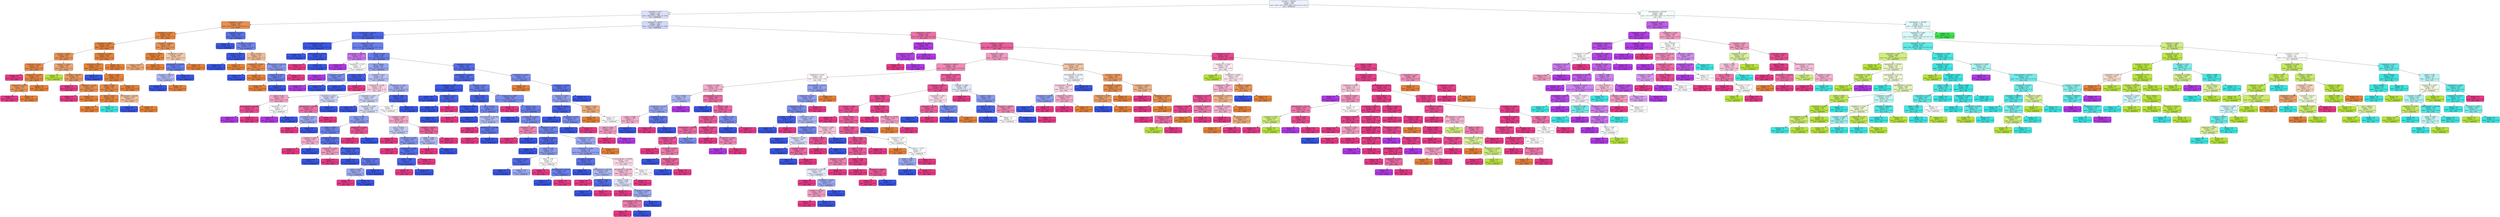 digraph Tree {
node [shape=box, style="filled, rounded", color="black", fontname="helvetica"] ;
edge [fontname="helvetica"] ;
0 [label="perimeter <= 860.924\nentropy = 2.648\nsamples = 4370\nvalue = [963.0, 691.0, 265.0, 840.0, 1784.0, 921.0, 1341.0]\nclass = DERMASON", fillcolor="#eff1fd"] ;
1 [label="eccentricity <= 0.67\nentropy = 1.757\nsamples = 2680\nvalue = [948, 16, 0, 2, 1784, 172, 1244]\nclass = DERMASON", fillcolor="#dae0fa"] ;
0 -> 1 [labeldistance=2.5, labelangle=45, headlabel="True"] ;
2 [label="shapefactor1 <= 0.007\nentropy = 0.546\nsamples = 632\nvalue = [853.0, 1.0, 0.0, 1.0, 98.0, 0.0, 5.0]\nclass = SEKER", fillcolor="#e89051"] ;
1 -> 2 ;
3 [label="shapefactor1 <= 0.007\nentropy = 0.195\nsamples = 565\nvalue = [840, 1, 0, 1, 15, 0, 4]\nclass = SEKER", fillcolor="#e6843e"] ;
2 -> 3 ;
4 [label="compactness <= 0.868\nentropy = 0.102\nsamples = 501\nvalue = [756, 1, 0, 1, 2, 0, 4]\nclass = SEKER", fillcolor="#e5823b"] ;
3 -> 4 ;
5 [label="perimeter <= 806.36\nentropy = 0.593\nsamples = 28\nvalue = [39, 1, 0, 0, 0, 0, 4]\nclass = SEKER", fillcolor="#e89152"] ;
4 -> 5 ;
6 [label="eccentricity <= 0.657\nentropy = 0.345\nsamples = 18\nvalue = [29, 0, 0, 0, 0, 0, 2]\nclass = SEKER", fillcolor="#e78a47"] ;
5 -> 6 ;
7 [label="entropy = 0.0\nsamples = 1\nvalue = [0, 0, 0, 0, 0, 0, 1]\nclass = SIRA", fillcolor="#e53986"] ;
6 -> 7 ;
8 [label="shapefactor3 <= 0.743\nentropy = 0.211\nsamples = 17\nvalue = [29, 0, 0, 0, 0, 0, 1]\nclass = SEKER", fillcolor="#e68540"] ;
6 -> 8 ;
9 [label="shapefactor4 <= 0.995\nentropy = 0.592\nsamples = 3\nvalue = [6, 0, 0, 0, 0, 0, 1]\nclass = SEKER", fillcolor="#e9965a"] ;
8 -> 9 ;
10 [label="entropy = 0.0\nsamples = 1\nvalue = [0, 0, 0, 0, 0, 0, 1]\nclass = SIRA", fillcolor="#e53986"] ;
9 -> 10 ;
11 [label="entropy = 0.0\nsamples = 2\nvalue = [6, 0, 0, 0, 0, 0, 0]\nclass = SEKER", fillcolor="#e58139"] ;
9 -> 11 ;
12 [label="entropy = 0.0\nsamples = 14\nvalue = [23, 0, 0, 0, 0, 0, 0]\nclass = SEKER", fillcolor="#e58139"] ;
8 -> 12 ;
13 [label="roundness <= 0.846\nentropy = 0.991\nsamples = 10\nvalue = [10, 1, 0, 0, 0, 0, 2]\nclass = SEKER", fillcolor="#eca36f"] ;
5 -> 13 ;
14 [label="entropy = 0.0\nsamples = 1\nvalue = [0, 1, 0, 0, 0, 0, 0]\nclass = BARBUNYA", fillcolor="#b7e539"] ;
13 -> 14 ;
15 [label="perimeter <= 807.647\nentropy = 0.65\nsamples = 9\nvalue = [10, 0, 0, 0, 0, 0, 2]\nclass = SEKER", fillcolor="#ea9a61"] ;
13 -> 15 ;
16 [label="entropy = 0.0\nsamples = 1\nvalue = [0, 0, 0, 0, 0, 0, 1]\nclass = SIRA", fillcolor="#e53986"] ;
15 -> 16 ;
17 [label="shapefactor3 <= 0.745\nentropy = 0.439\nsamples = 8\nvalue = [10, 0, 0, 0, 0, 0, 1]\nclass = SEKER", fillcolor="#e88e4d"] ;
15 -> 17 ;
18 [label="entropy = 0.0\nsamples = 1\nvalue = [0, 0, 0, 0, 0, 0, 1]\nclass = SIRA", fillcolor="#e53986"] ;
17 -> 18 ;
19 [label="entropy = 0.0\nsamples = 7\nvalue = [10, 0, 0, 0, 0, 0, 0]\nclass = SEKER", fillcolor="#e58139"] ;
17 -> 19 ;
20 [label="compactness <= 0.888\nentropy = 0.043\nsamples = 473\nvalue = [717, 0, 0, 1, 2, 0, 0]\nclass = SEKER", fillcolor="#e5823a"] ;
4 -> 20 ;
21 [label="eccentricity <= 0.613\nentropy = 0.142\nsamples = 113\nvalue = [170, 0, 0, 1, 2, 0, 0]\nclass = SEKER", fillcolor="#e5833c"] ;
20 -> 21 ;
22 [label="entropy = 0.0\nsamples = 1\nvalue = [0, 0, 0, 0, 1, 0, 0]\nclass = DERMASON", fillcolor="#3956e5"] ;
21 -> 22 ;
23 [label="extent <= 0.748\nentropy = 0.103\nsamples = 112\nvalue = [170, 0, 0, 1, 1, 0, 0]\nclass = SEKER", fillcolor="#e5823b"] ;
21 -> 23 ;
24 [label="solidity <= 0.992\nentropy = 0.443\nsamples = 19\nvalue = [26, 0, 0, 1, 1, 0, 0]\nclass = SEKER", fillcolor="#e78a48"] ;
23 -> 24 ;
25 [label="extent <= 0.748\nentropy = 0.242\nsamples = 16\nvalue = [24, 0, 0, 1, 0, 0, 0]\nclass = SEKER", fillcolor="#e68641"] ;
24 -> 25 ;
26 [label="entropy = 0.0\nsamples = 15\nvalue = [24, 0, 0, 0, 0, 0, 0]\nclass = SEKER", fillcolor="#e58139"] ;
25 -> 26 ;
27 [label="entropy = 0.0\nsamples = 1\nvalue = [0, 0, 0, 1, 0, 0, 0]\nclass = CALI", fillcolor="#39e5e2"] ;
25 -> 27 ;
28 [label="equivdiameter <= 228.074\nentropy = 0.918\nsamples = 3\nvalue = [2, 0, 0, 0, 1, 0, 0]\nclass = SEKER", fillcolor="#f2c09c"] ;
24 -> 28 ;
29 [label="entropy = 0.0\nsamples = 1\nvalue = [0, 0, 0, 0, 1, 0, 0]\nclass = DERMASON", fillcolor="#3956e5"] ;
28 -> 29 ;
30 [label="entropy = 0.0\nsamples = 2\nvalue = [2, 0, 0, 0, 0, 0, 0]\nclass = SEKER", fillcolor="#e58139"] ;
28 -> 30 ;
31 [label="entropy = 0.0\nsamples = 93\nvalue = [144, 0, 0, 0, 0, 0, 0]\nclass = SEKER", fillcolor="#e58139"] ;
23 -> 31 ;
32 [label="entropy = 0.0\nsamples = 360\nvalue = [547, 0, 0, 0, 0, 0, 0]\nclass = SEKER", fillcolor="#e58139"] ;
20 -> 32 ;
33 [label="convexarea <= 35604.0\nentropy = 0.568\nsamples = 64\nvalue = [84, 0, 0, 0, 13, 0, 0]\nclass = SEKER", fillcolor="#e99458"] ;
3 -> 33 ;
34 [label="shapefactor2 <= 0.003\nentropy = 0.116\nsamples = 42\nvalue = [63, 0, 0, 0, 1, 0, 0]\nclass = SEKER", fillcolor="#e5833c"] ;
33 -> 34 ;
35 [label="entropy = 0.811\nsamples = 2\nvalue = [3, 0, 0, 0, 1, 0, 0]\nclass = SEKER", fillcolor="#eeab7b"] ;
34 -> 35 ;
36 [label="entropy = 0.0\nsamples = 40\nvalue = [60, 0, 0, 0, 0, 0, 0]\nclass = SEKER", fillcolor="#e58139"] ;
34 -> 36 ;
37 [label="shapefactor4 <= 0.999\nentropy = 0.946\nsamples = 22\nvalue = [21, 0, 0, 0, 12, 0, 0]\nclass = SEKER", fillcolor="#f4c9aa"] ;
33 -> 37 ;
38 [label="equivdiameter <= 214.862\nentropy = 0.722\nsamples = 10\nvalue = [3, 0, 0, 0, 12, 0, 0]\nclass = DERMASON", fillcolor="#6a80ec"] ;
37 -> 38 ;
39 [label="convexarea <= 35977.0\nentropy = 0.954\nsamples = 6\nvalue = [3, 0, 0, 0, 5, 0, 0]\nclass = DERMASON", fillcolor="#b0bbf5"] ;
38 -> 39 ;
40 [label="entropy = 0.0\nsamples = 3\nvalue = [0, 0, 0, 0, 5, 0, 0]\nclass = DERMASON", fillcolor="#3956e5"] ;
39 -> 40 ;
41 [label="entropy = 0.0\nsamples = 3\nvalue = [3, 0, 0, 0, 0, 0, 0]\nclass = SEKER", fillcolor="#e58139"] ;
39 -> 41 ;
42 [label="entropy = 0.0\nsamples = 4\nvalue = [0, 0, 0, 0, 7, 0, 0]\nclass = DERMASON", fillcolor="#3956e5"] ;
38 -> 42 ;
43 [label="entropy = 0.0\nsamples = 12\nvalue = [18, 0, 0, 0, 0, 0, 0]\nclass = SEKER", fillcolor="#e58139"] ;
37 -> 43 ;
44 [label="shapefactor3 <= 0.75\nentropy = 0.649\nsamples = 67\nvalue = [13, 0, 0, 0, 83, 0, 1]\nclass = DERMASON", fillcolor="#5a72e9"] ;
2 -> 44 ;
45 [label="entropy = 0.0\nsamples = 24\nvalue = [0, 0, 0, 0, 35, 0, 0]\nclass = DERMASON", fillcolor="#3956e5"] ;
44 -> 45 ;
46 [label="convexarea <= 31631.0\nentropy = 0.854\nsamples = 43\nvalue = [13, 0, 0, 0, 48, 0, 1]\nclass = DERMASON", fillcolor="#7286ec"] ;
44 -> 46 ;
47 [label="shapefactor3 <= 0.825\nentropy = 0.156\nsamples = 29\nvalue = [1, 0, 0, 0, 43, 0, 0]\nclass = DERMASON", fillcolor="#3e5ae6"] ;
46 -> 47 ;
48 [label="entropy = 0.0\nsamples = 28\nvalue = [0, 0, 0, 0, 43, 0, 0]\nclass = DERMASON", fillcolor="#3956e5"] ;
47 -> 48 ;
49 [label="entropy = 0.0\nsamples = 1\nvalue = [1, 0, 0, 0, 0, 0, 0]\nclass = SEKER", fillcolor="#e58139"] ;
47 -> 49 ;
50 [label="area <= 33325.0\nentropy = 1.135\nsamples = 14\nvalue = [12, 0, 0, 0, 5, 0, 1]\nclass = SEKER", fillcolor="#f1bb94"] ;
46 -> 50 ;
51 [label="shapefactor4 <= 0.994\nentropy = 0.414\nsamples = 9\nvalue = [11, 0, 0, 0, 1, 0, 0]\nclass = SEKER", fillcolor="#e78c4b"] ;
50 -> 51 ;
52 [label="entropy = 0.0\nsamples = 1\nvalue = [0, 0, 0, 0, 1, 0, 0]\nclass = DERMASON", fillcolor="#3956e5"] ;
51 -> 52 ;
53 [label="entropy = 0.0\nsamples = 8\nvalue = [11, 0, 0, 0, 0, 0, 0]\nclass = SEKER", fillcolor="#e58139"] ;
51 -> 53 ;
54 [label="minoraxislength <= 183.163\nentropy = 1.252\nsamples = 5\nvalue = [1, 0, 0, 0, 4, 0, 1]\nclass = DERMASON", fillcolor="#889aef"] ;
50 -> 54 ;
55 [label="eccentricity <= 0.65\nentropy = 0.722\nsamples = 4\nvalue = [1, 0, 0, 0, 4, 0, 0]\nclass = DERMASON", fillcolor="#6a80ec"] ;
54 -> 55 ;
56 [label="entropy = 0.0\nsamples = 1\nvalue = [1, 0, 0, 0, 0, 0, 0]\nclass = SEKER", fillcolor="#e58139"] ;
55 -> 56 ;
57 [label="entropy = 0.0\nsamples = 3\nvalue = [0, 0, 0, 0, 4, 0, 0]\nclass = DERMASON", fillcolor="#3956e5"] ;
55 -> 57 ;
58 [label="entropy = 0.0\nsamples = 1\nvalue = [0, 0, 0, 0, 0, 0, 1]\nclass = SIRA", fillcolor="#e53986"] ;
54 -> 58 ;
59 [label="perimeter <= 739.145\nentropy = 1.434\nsamples = 2048\nvalue = [95, 15, 0, 1, 1686, 172, 1239]\nclass = DERMASON", fillcolor="#d2d9f9"] ;
1 -> 59 ;
60 [label="equivdiameter <= 206.231\nentropy = 0.496\nsamples = 1100\nvalue = [15.0, 0.0, 0.0, 0.0, 1570.0, 14.0, 116.0]\nclass = DERMASON", fillcolor="#4b65e7"] ;
59 -> 60 ;
61 [label="minoraxislength <= 168.472\nentropy = 0.011\nsamples = 643\nvalue = [0.0, 0.0, 0.0, 0.0, 1011.0, 0.0, 1.0]\nclass = DERMASON", fillcolor="#3956e5"] ;
60 -> 61 ;
62 [label="entropy = 0.0\nsamples = 574\nvalue = [0, 0, 0, 0, 911, 0, 0]\nclass = DERMASON", fillcolor="#3956e5"] ;
61 -> 62 ;
63 [label="minoraxislength <= 168.53\nentropy = 0.08\nsamples = 69\nvalue = [0, 0, 0, 0, 100, 0, 1]\nclass = DERMASON", fillcolor="#3b58e5"] ;
61 -> 63 ;
64 [label="entropy = 0.0\nsamples = 1\nvalue = [0, 0, 0, 0, 0, 0, 1]\nclass = SIRA", fillcolor="#e53986"] ;
63 -> 64 ;
65 [label="entropy = 0.0\nsamples = 68\nvalue = [0, 0, 0, 0, 100, 0, 0]\nclass = DERMASON", fillcolor="#3956e5"] ;
63 -> 65 ;
66 [label="compactness <= 0.76\nentropy = 0.921\nsamples = 457\nvalue = [15.0, 0.0, 0.0, 0.0, 559.0, 14.0, 115.0]\nclass = DERMASON", fillcolor="#697feb"] ;
60 -> 66 ;
67 [label="equivdiameter <= 209.958\nentropy = 0.779\nsamples = 10\nvalue = [0, 0, 0, 0, 3, 10, 0]\nclass = HOROZ", fillcolor="#c874ed"] ;
66 -> 67 ;
68 [label="entropy = 0.0\nsamples = 6\nvalue = [0, 0, 0, 0, 0, 7, 0]\nclass = HOROZ", fillcolor="#b139e5"] ;
67 -> 68 ;
69 [label="shapefactor3 <= 0.543\nentropy = 1.0\nsamples = 4\nvalue = [0, 0, 0, 0, 3, 3, 0]\nclass = DERMASON", fillcolor="#ffffff"] ;
67 -> 69 ;
70 [label="entropy = 0.0\nsamples = 1\nvalue = [0, 0, 0, 0, 0, 2, 0]\nclass = HOROZ", fillcolor="#b139e5"] ;
69 -> 70 ;
71 [label="eccentricity <= 0.816\nentropy = 0.811\nsamples = 3\nvalue = [0, 0, 0, 0, 3, 1, 0]\nclass = DERMASON", fillcolor="#7b8eee"] ;
69 -> 71 ;
72 [label="entropy = 0.0\nsamples = 1\nvalue = [0, 0, 0, 0, 0, 1, 0]\nclass = HOROZ", fillcolor="#b139e5"] ;
71 -> 72 ;
73 [label="entropy = 0.0\nsamples = 2\nvalue = [0, 0, 0, 0, 3, 0, 0]\nclass = DERMASON", fillcolor="#3956e5"] ;
71 -> 73 ;
74 [label="roundness <= 0.905\nentropy = 0.845\nsamples = 447\nvalue = [15, 0, 0, 0, 556, 4, 115]\nclass = DERMASON", fillcolor="#677deb"] ;
66 -> 74 ;
75 [label="area <= 34859.0\nentropy = 0.996\nsamples = 154\nvalue = [0, 0, 0, 0, 165, 4, 73]\nclass = DERMASON", fillcolor="#93a3f1"] ;
74 -> 75 ;
76 [label="extent <= 0.823\nentropy = 0.229\nsamples = 35\nvalue = [0, 0, 0, 0, 52, 0, 2]\nclass = DERMASON", fillcolor="#415de6"] ;
75 -> 76 ;
77 [label="entropy = 0.0\nsamples = 34\nvalue = [0, 0, 0, 0, 52, 0, 0]\nclass = DERMASON", fillcolor="#3956e5"] ;
76 -> 77 ;
78 [label="entropy = 0.0\nsamples = 1\nvalue = [0, 0, 0, 0, 0, 0, 2]\nclass = SIRA", fillcolor="#e53986"] ;
76 -> 78 ;
79 [label="roundness <= 0.877\nentropy = 1.09\nsamples = 119\nvalue = [0, 0, 0, 0, 113, 4, 71]\nclass = DERMASON", fillcolor="#b8c2f6"] ;
75 -> 79 ;
80 [label="compactness <= 0.798\nentropy = 1.393\nsamples = 23\nvalue = [0, 0, 0, 0, 12, 4, 17]\nclass = SIRA", fillcolor="#f9d0e2"] ;
79 -> 80 ;
81 [label="extent <= 0.761\nentropy = 1.383\nsamples = 13\nvalue = [0, 0, 0, 0, 3, 4, 10]\nclass = SIRA", fillcolor="#f3a4c7"] ;
80 -> 81 ;
82 [label="minoraxislength <= 165.996\nentropy = 0.439\nsamples = 9\nvalue = [0, 0, 0, 0, 0, 1, 10]\nclass = SIRA", fillcolor="#e84d92"] ;
81 -> 82 ;
83 [label="entropy = 0.0\nsamples = 1\nvalue = [0, 0, 0, 0, 0, 1, 0]\nclass = HOROZ", fillcolor="#b139e5"] ;
82 -> 83 ;
84 [label="entropy = 0.0\nsamples = 8\nvalue = [0, 0, 0, 0, 0, 0, 10]\nclass = SIRA", fillcolor="#e53986"] ;
82 -> 84 ;
85 [label="aspectration <= 1.585\nentropy = 1.0\nsamples = 4\nvalue = [0, 0, 0, 0, 3, 3, 0]\nclass = DERMASON", fillcolor="#ffffff"] ;
81 -> 85 ;
86 [label="entropy = 0.0\nsamples = 1\nvalue = [0, 0, 0, 0, 0, 3, 0]\nclass = HOROZ", fillcolor="#b139e5"] ;
85 -> 86 ;
87 [label="entropy = 0.0\nsamples = 3\nvalue = [0, 0, 0, 0, 3, 0, 0]\nclass = DERMASON", fillcolor="#3956e5"] ;
85 -> 87 ;
88 [label="eccentricity <= 0.764\nentropy = 0.989\nsamples = 10\nvalue = [0, 0, 0, 0, 9, 0, 7]\nclass = DERMASON", fillcolor="#d3d9f9"] ;
80 -> 88 ;
89 [label="majoraxislength <= 265.495\nentropy = 0.764\nsamples = 6\nvalue = [0, 0, 0, 0, 2, 0, 7]\nclass = SIRA", fillcolor="#ec72a9"] ;
88 -> 89 ;
90 [label="eccentricity <= 0.723\nentropy = 0.918\nsamples = 3\nvalue = [0, 0, 0, 0, 2, 0, 1]\nclass = DERMASON", fillcolor="#9caaf2"] ;
89 -> 90 ;
91 [label="entropy = 0.0\nsamples = 1\nvalue = [0, 0, 0, 0, 0, 0, 1]\nclass = SIRA", fillcolor="#e53986"] ;
90 -> 91 ;
92 [label="entropy = 0.0\nsamples = 2\nvalue = [0, 0, 0, 0, 2, 0, 0]\nclass = DERMASON", fillcolor="#3956e5"] ;
90 -> 92 ;
93 [label="entropy = 0.0\nsamples = 3\nvalue = [0, 0, 0, 0, 0, 0, 6]\nclass = SIRA", fillcolor="#e53986"] ;
89 -> 93 ;
94 [label="entropy = 0.0\nsamples = 4\nvalue = [0, 0, 0, 0, 7, 0, 0]\nclass = DERMASON", fillcolor="#3956e5"] ;
88 -> 94 ;
95 [label="aspectration <= 1.608\nentropy = 0.933\nsamples = 96\nvalue = [0, 0, 0, 0, 101, 0, 54]\nclass = DERMASON", fillcolor="#a3b0f3"] ;
79 -> 95 ;
96 [label="aspectration <= 1.407\nentropy = 0.983\nsamples = 77\nvalue = [0, 0, 0, 0, 71, 0, 52]\nclass = DERMASON", fillcolor="#cad2f8"] ;
95 -> 96 ;
97 [label="entropy = 0.0\nsamples = 3\nvalue = [0, 0, 0, 0, 7, 0, 0]\nclass = DERMASON", fillcolor="#3956e5"] ;
96 -> 97 ;
98 [label="shapefactor2 <= 0.002\nentropy = 0.992\nsamples = 74\nvalue = [0, 0, 0, 0, 64, 0, 52]\nclass = DERMASON", fillcolor="#dadffa"] ;
96 -> 98 ;
99 [label="extent <= 0.788\nentropy = 0.872\nsamples = 42\nvalue = [0, 0, 0, 0, 46, 0, 19]\nclass = DERMASON", fillcolor="#8b9cf0"] ;
98 -> 99 ;
100 [label="solidity <= 0.986\nentropy = 0.742\nsamples = 36\nvalue = [0, 0, 0, 0, 45, 0, 12]\nclass = DERMASON", fillcolor="#6e83ec"] ;
99 -> 100 ;
101 [label="roundness <= 0.891\nentropy = 0.954\nsamples = 3\nvalue = [0, 0, 0, 0, 3, 0, 5]\nclass = SIRA", fillcolor="#f5b0cf"] ;
100 -> 101 ;
102 [label="entropy = 0.0\nsamples = 2\nvalue = [0, 0, 0, 0, 0, 0, 5]\nclass = SIRA", fillcolor="#e53986"] ;
101 -> 102 ;
103 [label="entropy = 0.0\nsamples = 1\nvalue = [0, 0, 0, 0, 3, 0, 0]\nclass = DERMASON", fillcolor="#3956e5"] ;
101 -> 103 ;
104 [label="shapefactor2 <= 0.002\nentropy = 0.592\nsamples = 33\nvalue = [0, 0, 0, 0, 42, 0, 7]\nclass = DERMASON", fillcolor="#5a72e9"] ;
100 -> 104 ;
105 [label="shapefactor2 <= 0.002\nentropy = 0.918\nsamples = 3\nvalue = [0, 0, 0, 0, 2, 0, 4]\nclass = SIRA", fillcolor="#f29cc2"] ;
104 -> 105 ;
106 [label="entropy = 0.0\nsamples = 1\nvalue = [0, 0, 0, 0, 2, 0, 0]\nclass = DERMASON", fillcolor="#3956e5"] ;
105 -> 106 ;
107 [label="entropy = 0.0\nsamples = 2\nvalue = [0, 0, 0, 0, 0, 0, 4]\nclass = SIRA", fillcolor="#e53986"] ;
105 -> 107 ;
108 [label="minoraxislength <= 177.096\nentropy = 0.365\nsamples = 30\nvalue = [0, 0, 0, 0, 40, 0, 3]\nclass = DERMASON", fillcolor="#4863e7"] ;
104 -> 108 ;
109 [label="entropy = 0.0\nsamples = 20\nvalue = [0, 0, 0, 0, 25, 0, 0]\nclass = DERMASON", fillcolor="#3956e5"] ;
108 -> 109 ;
110 [label="shapefactor2 <= 0.002\nentropy = 0.65\nsamples = 10\nvalue = [0, 0, 0, 0, 15, 0, 3]\nclass = DERMASON", fillcolor="#6178ea"] ;
108 -> 110 ;
111 [label="extent <= 0.767\nentropy = 0.918\nsamples = 6\nvalue = [0, 0, 0, 0, 6, 0, 3]\nclass = DERMASON", fillcolor="#9caaf2"] ;
110 -> 111 ;
112 [label="entropy = 0.0\nsamples = 3\nvalue = [0, 0, 0, 0, 0, 0, 3]\nclass = SIRA", fillcolor="#e53986"] ;
111 -> 112 ;
113 [label="entropy = 0.0\nsamples = 3\nvalue = [0, 0, 0, 0, 6, 0, 0]\nclass = DERMASON", fillcolor="#3956e5"] ;
111 -> 113 ;
114 [label="entropy = 0.0\nsamples = 4\nvalue = [0, 0, 0, 0, 9, 0, 0]\nclass = DERMASON", fillcolor="#3956e5"] ;
110 -> 114 ;
115 [label="shapefactor2 <= 0.002\nentropy = 0.544\nsamples = 6\nvalue = [0, 0, 0, 0, 1, 0, 7]\nclass = SIRA", fillcolor="#e95597"] ;
99 -> 115 ;
116 [label="entropy = 0.0\nsamples = 5\nvalue = [0, 0, 0, 0, 0, 0, 7]\nclass = SIRA", fillcolor="#e53986"] ;
115 -> 116 ;
117 [label="entropy = 0.0\nsamples = 1\nvalue = [0, 0, 0, 0, 1, 0, 0]\nclass = DERMASON", fillcolor="#3956e5"] ;
115 -> 117 ;
118 [label="roundness <= 0.893\nentropy = 0.937\nsamples = 32\nvalue = [0, 0, 0, 0, 18, 0, 33]\nclass = SIRA", fillcolor="#f3a5c8"] ;
98 -> 118 ;
119 [label="area <= 35160.0\nentropy = 0.976\nsamples = 12\nvalue = [0, 0, 0, 0, 13, 0, 9]\nclass = DERMASON", fillcolor="#c2cbf7"] ;
118 -> 119 ;
120 [label="entropy = 0.0\nsamples = 2\nvalue = [0, 0, 0, 0, 0, 0, 4]\nclass = SIRA", fillcolor="#e53986"] ;
119 -> 120 ;
121 [label="compactness <= 0.816\nentropy = 0.852\nsamples = 10\nvalue = [0, 0, 0, 0, 13, 0, 5]\nclass = DERMASON", fillcolor="#8597ef"] ;
119 -> 121 ;
122 [label="entropy = 0.0\nsamples = 2\nvalue = [0, 0, 0, 0, 0, 0, 3]\nclass = SIRA", fillcolor="#e53986"] ;
121 -> 122 ;
123 [label="shapefactor3 <= 0.688\nentropy = 0.567\nsamples = 8\nvalue = [0, 0, 0, 0, 13, 0, 2]\nclass = DERMASON", fillcolor="#5770e9"] ;
121 -> 123 ;
124 [label="solidity <= 0.984\nentropy = 0.371\nsamples = 7\nvalue = [0, 0, 0, 0, 13, 0, 1]\nclass = DERMASON", fillcolor="#4863e7"] ;
123 -> 124 ;
125 [label="entropy = 0.0\nsamples = 1\nvalue = [0, 0, 0, 0, 0, 0, 1]\nclass = SIRA", fillcolor="#e53986"] ;
124 -> 125 ;
126 [label="entropy = 0.0\nsamples = 6\nvalue = [0, 0, 0, 0, 13, 0, 0]\nclass = DERMASON", fillcolor="#3956e5"] ;
124 -> 126 ;
127 [label="entropy = 0.0\nsamples = 1\nvalue = [0, 0, 0, 0, 0, 0, 1]\nclass = SIRA", fillcolor="#e53986"] ;
123 -> 127 ;
128 [label="perimeter <= 709.311\nentropy = 0.663\nsamples = 20\nvalue = [0, 0, 0, 0, 5, 0, 24]\nclass = SIRA", fillcolor="#ea629f"] ;
118 -> 128 ;
129 [label="solidity <= 0.986\nentropy = 0.954\nsamples = 5\nvalue = [0, 0, 0, 0, 5, 0, 3]\nclass = DERMASON", fillcolor="#b0bbf5"] ;
128 -> 129 ;
130 [label="entropy = 0.0\nsamples = 1\nvalue = [0, 0, 0, 0, 0, 0, 3]\nclass = SIRA", fillcolor="#e53986"] ;
129 -> 130 ;
131 [label="entropy = 0.0\nsamples = 4\nvalue = [0, 0, 0, 0, 5, 0, 0]\nclass = DERMASON", fillcolor="#3956e5"] ;
129 -> 131 ;
132 [label="entropy = 0.0\nsamples = 15\nvalue = [0, 0, 0, 0, 0, 0, 21]\nclass = SIRA", fillcolor="#e53986"] ;
128 -> 132 ;
133 [label="solidity <= 0.987\nentropy = 0.337\nsamples = 19\nvalue = [0, 0, 0, 0, 30, 0, 2]\nclass = DERMASON", fillcolor="#4661e7"] ;
95 -> 133 ;
134 [label="entropy = 1.0\nsamples = 2\nvalue = [0, 0, 0, 0, 2, 0, 2]\nclass = DERMASON", fillcolor="#ffffff"] ;
133 -> 134 ;
135 [label="entropy = 0.0\nsamples = 17\nvalue = [0, 0, 0, 0, 28, 0, 0]\nclass = DERMASON", fillcolor="#3956e5"] ;
133 -> 135 ;
136 [label="shapefactor3 <= 0.719\nentropy = 0.656\nsamples = 293\nvalue = [15, 0, 0, 0, 391, 0, 42]\nclass = DERMASON", fillcolor="#556ee9"] ;
74 -> 136 ;
137 [label="equivdiameter <= 214.837\nentropy = 0.551\nsamples = 260\nvalue = [4, 0, 0, 0, 353, 0, 40]\nclass = DERMASON", fillcolor="#516be8"] ;
136 -> 137 ;
138 [label="shapefactor3 <= 0.7\nentropy = 0.119\nsamples = 123\nvalue = [0.0, 0.0, 0.0, 0.0, 184.0, 0.0, 3.0]\nclass = DERMASON", fillcolor="#3c59e5"] ;
137 -> 138 ;
139 [label="entropy = 0.0\nsamples = 101\nvalue = [0, 0, 0, 0, 150, 0, 0]\nclass = DERMASON", fillcolor="#3956e5"] ;
138 -> 139 ;
140 [label="eccentricity <= 0.712\nentropy = 0.406\nsamples = 22\nvalue = [0, 0, 0, 0, 34, 0, 3]\nclass = DERMASON", fillcolor="#4a65e7"] ;
138 -> 140 ;
141 [label="entropy = 0.0\nsamples = 20\nvalue = [0, 0, 0, 0, 34, 0, 0]\nclass = DERMASON", fillcolor="#3956e5"] ;
140 -> 141 ;
142 [label="entropy = 0.0\nsamples = 2\nvalue = [0, 0, 0, 0, 0, 0, 3]\nclass = SIRA", fillcolor="#e53986"] ;
140 -> 142 ;
143 [label="roundness <= 0.914\nentropy = 0.802\nsamples = 137\nvalue = [4, 0, 0, 0, 169, 0, 37]\nclass = DERMASON", fillcolor="#687eeb"] ;
137 -> 143 ;
144 [label="extent <= 0.792\nentropy = 0.341\nsamples = 40\nvalue = [0, 0, 0, 0, 59, 0, 4]\nclass = DERMASON", fillcolor="#4661e7"] ;
143 -> 144 ;
145 [label="shapefactor4 <= 0.999\nentropy = 0.141\nsamples = 32\nvalue = [0, 0, 0, 0, 49, 0, 1]\nclass = DERMASON", fillcolor="#3d59e6"] ;
144 -> 145 ;
146 [label="entropy = 0.0\nsamples = 31\nvalue = [0, 0, 0, 0, 49, 0, 0]\nclass = DERMASON", fillcolor="#3956e5"] ;
145 -> 146 ;
147 [label="entropy = 0.0\nsamples = 1\nvalue = [0, 0, 0, 0, 0, 0, 1]\nclass = SIRA", fillcolor="#e53986"] ;
145 -> 147 ;
148 [label="area <= 36705.5\nentropy = 0.779\nsamples = 8\nvalue = [0, 0, 0, 0, 10, 0, 3]\nclass = DERMASON", fillcolor="#7489ed"] ;
144 -> 148 ;
149 [label="entropy = 0.0\nsamples = 2\nvalue = [0, 0, 0, 0, 5, 0, 0]\nclass = DERMASON", fillcolor="#3956e5"] ;
148 -> 149 ;
150 [label="majoraxislength <= 267.781\nentropy = 0.954\nsamples = 6\nvalue = [0, 0, 0, 0, 5, 0, 3]\nclass = DERMASON", fillcolor="#b0bbf5"] ;
148 -> 150 ;
151 [label="entropy = 0.0\nsamples = 2\nvalue = [0, 0, 0, 0, 0, 0, 2]\nclass = SIRA", fillcolor="#e53986"] ;
150 -> 151 ;
152 [label="equivdiameter <= 220.398\nentropy = 0.65\nsamples = 4\nvalue = [0, 0, 0, 0, 5, 0, 1]\nclass = DERMASON", fillcolor="#6178ea"] ;
150 -> 152 ;
153 [label="entropy = 0.0\nsamples = 1\nvalue = [0, 0, 0, 0, 0, 0, 1]\nclass = SIRA", fillcolor="#e53986"] ;
152 -> 153 ;
154 [label="entropy = 0.0\nsamples = 3\nvalue = [0, 0, 0, 0, 5, 0, 0]\nclass = DERMASON", fillcolor="#3956e5"] ;
152 -> 154 ;
155 [label="shapefactor4 <= 0.995\nentropy = 0.938\nsamples = 97\nvalue = [4.0, 0.0, 0.0, 0.0, 110.0, 0.0, 33.0]\nclass = DERMASON", fillcolor="#798ded"] ;
143 -> 155 ;
156 [label="entropy = 0.0\nsamples = 6\nvalue = [0, 0, 0, 0, 0, 0, 10]\nclass = SIRA", fillcolor="#e53986"] ;
155 -> 156 ;
157 [label="extent <= 0.73\nentropy = 0.835\nsamples = 91\nvalue = [4, 0, 0, 0, 110, 0, 23]\nclass = DERMASON", fillcolor="#687eeb"] ;
155 -> 157 ;
158 [label="entropy = 0.0\nsamples = 18\nvalue = [0, 0, 0, 0, 33, 0, 0]\nclass = DERMASON", fillcolor="#3956e5"] ;
157 -> 158 ;
159 [label="compactness <= 0.812\nentropy = 0.983\nsamples = 73\nvalue = [4, 0, 0, 0, 77, 0, 23]\nclass = DERMASON", fillcolor="#7b8eee"] ;
157 -> 159 ;
160 [label="shapefactor2 <= 0.002\nentropy = 0.863\nsamples = 4\nvalue = [0, 0, 0, 0, 2, 0, 5]\nclass = SIRA", fillcolor="#ef88b6"] ;
159 -> 160 ;
161 [label="entropy = 0.0\nsamples = 3\nvalue = [0, 0, 0, 0, 0, 0, 5]\nclass = SIRA", fillcolor="#e53986"] ;
160 -> 161 ;
162 [label="entropy = 0.0\nsamples = 1\nvalue = [0, 0, 0, 0, 2, 0, 0]\nclass = DERMASON", fillcolor="#3956e5"] ;
160 -> 162 ;
163 [label="shapefactor2 <= 0.002\nentropy = 0.928\nsamples = 69\nvalue = [4, 0, 0, 0, 75, 0, 18]\nclass = DERMASON", fillcolor="#7085ec"] ;
159 -> 163 ;
164 [label="roundness <= 0.928\nentropy = 0.475\nsamples = 36\nvalue = [0, 0, 0, 0, 44, 0, 5]\nclass = DERMASON", fillcolor="#5069e8"] ;
163 -> 164 ;
165 [label="entropy = 0.0\nsamples = 25\nvalue = [0, 0, 0, 0, 32, 0, 0]\nclass = DERMASON", fillcolor="#3956e5"] ;
164 -> 165 ;
166 [label="extent <= 0.782\nentropy = 0.874\nsamples = 11\nvalue = [0, 0, 0, 0, 12, 0, 5]\nclass = DERMASON", fillcolor="#8b9cf0"] ;
164 -> 166 ;
167 [label="eccentricity <= 0.737\nentropy = 0.503\nsamples = 5\nvalue = [0, 0, 0, 0, 8, 0, 1]\nclass = DERMASON", fillcolor="#526be8"] ;
166 -> 167 ;
168 [label="entropy = 0.0\nsamples = 3\nvalue = [0, 0, 0, 0, 6, 0, 0]\nclass = DERMASON", fillcolor="#3956e5"] ;
167 -> 168 ;
169 [label="entropy = 0.918\nsamples = 2\nvalue = [0, 0, 0, 0, 2, 0, 1]\nclass = DERMASON", fillcolor="#9caaf2"] ;
167 -> 169 ;
170 [label="extent <= 0.791\nentropy = 1.0\nsamples = 6\nvalue = [0, 0, 0, 0, 4, 0, 4]\nclass = DERMASON", fillcolor="#ffffff"] ;
166 -> 170 ;
171 [label="entropy = 0.0\nsamples = 2\nvalue = [0, 0, 0, 0, 0, 0, 3]\nclass = SIRA", fillcolor="#e53986"] ;
170 -> 171 ;
172 [label="minoraxislength <= 187.215\nentropy = 0.722\nsamples = 4\nvalue = [0, 0, 0, 0, 4, 0, 1]\nclass = DERMASON", fillcolor="#6a80ec"] ;
170 -> 172 ;
173 [label="entropy = 0.0\nsamples = 3\nvalue = [0, 0, 0, 0, 4, 0, 0]\nclass = DERMASON", fillcolor="#3956e5"] ;
172 -> 173 ;
174 [label="entropy = 0.0\nsamples = 1\nvalue = [0, 0, 0, 0, 0, 0, 1]\nclass = SIRA", fillcolor="#e53986"] ;
172 -> 174 ;
175 [label="shapefactor4 <= 0.999\nentropy = 1.217\nsamples = 33\nvalue = [4, 0, 0, 0, 31, 0, 13]\nclass = DERMASON", fillcolor="#99a8f2"] ;
163 -> 175 ;
176 [label="shapefactor4 <= 0.998\nentropy = 1.01\nsamples = 32\nvalue = [1.0, 0.0, 0.0, 0.0, 31.0, 0.0, 13.0]\nclass = DERMASON", fillcolor="#90a0f0"] ;
175 -> 176 ;
177 [label="perimeter <= 721.691\nentropy = 0.592\nsamples = 18\nvalue = [0, 0, 0, 0, 24, 0, 4]\nclass = DERMASON", fillcolor="#5a72e9"] ;
176 -> 177 ;
178 [label="entropy = 0.0\nsamples = 12\nvalue = [0, 0, 0, 0, 17, 0, 0]\nclass = DERMASON", fillcolor="#3956e5"] ;
177 -> 178 ;
179 [label="majoraxislength <= 265.475\nentropy = 0.946\nsamples = 6\nvalue = [0, 0, 0, 0, 7, 0, 4]\nclass = DERMASON", fillcolor="#aab7f4"] ;
177 -> 179 ;
180 [label="entropy = 0.0\nsamples = 2\nvalue = [0, 0, 0, 0, 0, 0, 3]\nclass = SIRA", fillcolor="#e53986"] ;
179 -> 180 ;
181 [label="solidity <= 0.991\nentropy = 0.544\nsamples = 4\nvalue = [0, 0, 0, 0, 7, 0, 1]\nclass = DERMASON", fillcolor="#556ee9"] ;
179 -> 181 ;
182 [label="entropy = 0.0\nsamples = 3\nvalue = [0, 0, 0, 0, 7, 0, 0]\nclass = DERMASON", fillcolor="#3956e5"] ;
181 -> 182 ;
183 [label="entropy = 0.0\nsamples = 1\nvalue = [0, 0, 0, 0, 0, 0, 1]\nclass = SIRA", fillcolor="#e53986"] ;
181 -> 183 ;
184 [label="minoraxislength <= 189.865\nentropy = 1.253\nsamples = 14\nvalue = [1, 0, 0, 0, 7, 0, 9]\nclass = SIRA", fillcolor="#fad7e7"] ;
176 -> 184 ;
185 [label="equivdiameter <= 221.002\nentropy = 0.971\nsamples = 12\nvalue = [0, 0, 0, 0, 6, 0, 9]\nclass = SIRA", fillcolor="#f6bdd7"] ;
184 -> 185 ;
186 [label="extent <= 0.744\nentropy = 0.994\nsamples = 8\nvalue = [0, 0, 0, 0, 6, 0, 5]\nclass = DERMASON", fillcolor="#dee3fb"] ;
185 -> 186 ;
187 [label="entropy = 0.0\nsamples = 1\nvalue = [0, 0, 0, 0, 0, 0, 2]\nclass = SIRA", fillcolor="#e53986"] ;
186 -> 187 ;
188 [label="shapefactor4 <= 0.998\nentropy = 0.918\nsamples = 7\nvalue = [0, 0, 0, 0, 6, 0, 3]\nclass = DERMASON", fillcolor="#9caaf2"] ;
186 -> 188 ;
189 [label="minoraxislength <= 184.785\nentropy = 0.811\nsamples = 3\nvalue = [0, 0, 0, 0, 1, 0, 3]\nclass = SIRA", fillcolor="#ee7bae"] ;
188 -> 189 ;
190 [label="entropy = 0.0\nsamples = 2\nvalue = [0, 0, 0, 0, 0, 0, 3]\nclass = SIRA", fillcolor="#e53986"] ;
189 -> 190 ;
191 [label="entropy = 0.0\nsamples = 1\nvalue = [0, 0, 0, 0, 1, 0, 0]\nclass = DERMASON", fillcolor="#3956e5"] ;
189 -> 191 ;
192 [label="entropy = 0.0\nsamples = 4\nvalue = [0, 0, 0, 0, 5, 0, 0]\nclass = DERMASON", fillcolor="#3956e5"] ;
188 -> 192 ;
193 [label="entropy = 0.0\nsamples = 4\nvalue = [0, 0, 0, 0, 0, 0, 4]\nclass = SIRA", fillcolor="#e53986"] ;
185 -> 193 ;
194 [label="entropy = 1.0\nsamples = 2\nvalue = [1, 0, 0, 0, 1, 0, 0]\nclass = SEKER", fillcolor="#ffffff"] ;
184 -> 194 ;
195 [label="entropy = 0.0\nsamples = 1\nvalue = [3, 0, 0, 0, 0, 0, 0]\nclass = SEKER", fillcolor="#e58139"] ;
175 -> 195 ;
196 [label="shapefactor1 <= 0.007\nentropy = 0.977\nsamples = 33\nvalue = [11, 0, 0, 0, 38, 0, 2]\nclass = DERMASON", fillcolor="#798ded"] ;
136 -> 196 ;
197 [label="entropy = 0.0\nsamples = 4\nvalue = [6, 0, 0, 0, 0, 0, 0]\nclass = SEKER", fillcolor="#e58139"] ;
196 -> 197 ;
198 [label="compactness <= 0.854\nentropy = 0.758\nsamples = 29\nvalue = [5, 0, 0, 0, 38, 0, 2]\nclass = DERMASON", fillcolor="#5c74ea"] ;
196 -> 198 ;
199 [label="roundness <= 0.934\nentropy = 1.206\nsamples = 15\nvalue = [5, 0, 0, 0, 14, 0, 2]\nclass = DERMASON", fillcolor="#90a0f0"] ;
198 -> 199 ;
200 [label="perimeter <= 696.908\nentropy = 0.371\nsamples = 9\nvalue = [0, 0, 0, 0, 13, 0, 1]\nclass = DERMASON", fillcolor="#4863e7"] ;
199 -> 200 ;
201 [label="entropy = 0.0\nsamples = 5\nvalue = [0, 0, 0, 0, 10, 0, 0]\nclass = DERMASON", fillcolor="#3956e5"] ;
200 -> 201 ;
202 [label="shapefactor1 <= 0.007\nentropy = 0.811\nsamples = 4\nvalue = [0, 0, 0, 0, 3, 0, 1]\nclass = DERMASON", fillcolor="#7b8eee"] ;
200 -> 202 ;
203 [label="entropy = 0.0\nsamples = 3\nvalue = [0, 0, 0, 0, 3, 0, 0]\nclass = DERMASON", fillcolor="#3956e5"] ;
202 -> 203 ;
204 [label="entropy = 0.0\nsamples = 1\nvalue = [0, 0, 0, 0, 0, 0, 1]\nclass = SIRA", fillcolor="#e53986"] ;
202 -> 204 ;
205 [label="extent <= 0.796\nentropy = 1.149\nsamples = 6\nvalue = [5, 0, 0, 0, 1, 0, 1]\nclass = SEKER", fillcolor="#eeab7b"] ;
199 -> 205 ;
206 [label="entropy = 0.0\nsamples = 4\nvalue = [5, 0, 0, 0, 0, 0, 0]\nclass = SEKER", fillcolor="#e58139"] ;
205 -> 206 ;
207 [label="entropy = 1.0\nsamples = 2\nvalue = [0, 0, 0, 0, 1, 0, 1]\nclass = DERMASON", fillcolor="#ffffff"] ;
205 -> 207 ;
208 [label="entropy = 0.0\nsamples = 14\nvalue = [0, 0, 0, 0, 24, 0, 0]\nclass = DERMASON", fillcolor="#3956e5"] ;
198 -> 208 ;
209 [label="compactness <= 0.741\nentropy = 1.238\nsamples = 948\nvalue = [80, 15, 0, 1, 116, 158, 1123]\nclass = SIRA", fillcolor="#ec70a8"] ;
59 -> 209 ;
210 [label="aspectration <= 1.882\nentropy = 0.062\nsamples = 89\nvalue = [0, 0, 0, 0, 0, 137, 1]\nclass = HOROZ", fillcolor="#b23ae5"] ;
209 -> 210 ;
211 [label="compactness <= 0.724\nentropy = 0.323\nsamples = 10\nvalue = [0, 0, 0, 0, 0, 16, 1]\nclass = HOROZ", fillcolor="#b645e7"] ;
210 -> 211 ;
212 [label="entropy = 0.0\nsamples = 1\nvalue = [0, 0, 0, 0, 0, 0, 1]\nclass = SIRA", fillcolor="#e53986"] ;
211 -> 212 ;
213 [label="entropy = 0.0\nsamples = 9\nvalue = [0, 0, 0, 0, 0, 16, 0]\nclass = HOROZ", fillcolor="#b139e5"] ;
211 -> 213 ;
214 [label="entropy = 0.0\nsamples = 79\nvalue = [0, 0, 0, 0, 0, 121, 0]\nclass = HOROZ", fillcolor="#b139e5"] ;
210 -> 214 ;
215 [label="perimeter <= 773.161\nentropy = 0.943\nsamples = 859\nvalue = [80.0, 15.0, 0.0, 1.0, 116.0, 21.0, 1122.0]\nclass = SIRA", fillcolor="#ea5e9d"] ;
209 -> 215 ;
216 [label="roundness <= 0.922\nentropy = 1.364\nsamples = 276\nvalue = [43, 0, 0, 0, 112, 9, 278]\nclass = SIRA", fillcolor="#f29bc2"] ;
215 -> 216 ;
217 [label="convexarea <= 40631.0\nentropy = 1.067\nsamples = 236\nvalue = [4.0, 0.0, 0.0, 0.0, 99.0, 9.0, 262.0]\nclass = SIRA", fillcolor="#f08ab7"] ;
216 -> 217 ;
218 [label="shapefactor4 <= 0.997\nentropy = 1.326\nsamples = 89\nvalue = [1, 0, 0, 0, 65, 9, 69]\nclass = SIRA", fillcolor="#fef5f9"] ;
217 -> 218 ;
219 [label="roundness <= 0.868\nentropy = 1.306\nsamples = 53\nvalue = [0, 0, 0, 0, 28, 9, 53]\nclass = SIRA", fillcolor="#f5afce"] ;
218 -> 219 ;
220 [label="area <= 39464.5\nentropy = 1.445\nsamples = 17\nvalue = [0, 0, 0, 0, 17, 7, 7]\nclass = DERMASON", fillcolor="#adb9f4"] ;
219 -> 220 ;
221 [label="compactness <= 0.764\nentropy = 1.195\nsamples = 15\nvalue = [0, 0, 0, 0, 17, 2, 7]\nclass = DERMASON", fillcolor="#97a6f1"] ;
220 -> 221 ;
222 [label="solidity <= 0.988\nentropy = 1.379\nsamples = 5\nvalue = [0, 0, 0, 0, 1, 2, 4]\nclass = SIRA", fillcolor="#f5b0cf"] ;
221 -> 222 ;
223 [label="extent <= 0.794\nentropy = 0.918\nsamples = 4\nvalue = [0, 0, 0, 0, 0, 2, 4]\nclass = SIRA", fillcolor="#f29cc2"] ;
222 -> 223 ;
224 [label="entropy = 0.0\nsamples = 3\nvalue = [0, 0, 0, 0, 0, 0, 4]\nclass = SIRA", fillcolor="#e53986"] ;
223 -> 224 ;
225 [label="entropy = 0.0\nsamples = 1\nvalue = [0, 0, 0, 0, 0, 2, 0]\nclass = HOROZ", fillcolor="#b139e5"] ;
223 -> 225 ;
226 [label="entropy = 0.0\nsamples = 1\nvalue = [0, 0, 0, 0, 1, 0, 0]\nclass = DERMASON", fillcolor="#3956e5"] ;
222 -> 226 ;
227 [label="shapefactor1 <= 0.007\nentropy = 0.629\nsamples = 10\nvalue = [0, 0, 0, 0, 16, 0, 3]\nclass = DERMASON", fillcolor="#5e76ea"] ;
221 -> 227 ;
228 [label="entropy = 0.0\nsamples = 2\nvalue = [0, 0, 0, 0, 0, 0, 3]\nclass = SIRA", fillcolor="#e53986"] ;
227 -> 228 ;
229 [label="entropy = 0.0\nsamples = 8\nvalue = [0, 0, 0, 0, 16, 0, 0]\nclass = DERMASON", fillcolor="#3956e5"] ;
227 -> 229 ;
230 [label="entropy = 0.0\nsamples = 2\nvalue = [0, 0, 0, 0, 0, 5, 0]\nclass = HOROZ", fillcolor="#b139e5"] ;
220 -> 230 ;
231 [label="minoraxislength <= 172.577\nentropy = 0.897\nsamples = 36\nvalue = [0, 0, 0, 0, 11, 2, 46]\nclass = SIRA", fillcolor="#ec6fa7"] ;
219 -> 231 ;
232 [label="entropy = 0.0\nsamples = 1\nvalue = [0, 0, 0, 0, 2, 0, 0]\nclass = DERMASON", fillcolor="#3956e5"] ;
231 -> 232 ;
233 [label="solidity <= 0.99\nentropy = 0.84\nsamples = 35\nvalue = [0, 0, 0, 0, 9, 2, 46]\nclass = SIRA", fillcolor="#eb66a2"] ;
231 -> 233 ;
234 [label="aspectration <= 1.547\nentropy = 0.735\nsamples = 31\nvalue = [0, 0, 0, 0, 6, 2, 45]\nclass = SIRA", fillcolor="#e95b9b"] ;
233 -> 234 ;
235 [label="majoraxislength <= 279.087\nentropy = 0.722\nsamples = 18\nvalue = [0, 0, 0, 0, 6, 0, 24]\nclass = SIRA", fillcolor="#ec6aa4"] ;
234 -> 235 ;
236 [label="shapefactor3 <= 0.659\nentropy = 0.516\nsamples = 16\nvalue = [0, 0, 0, 0, 3, 0, 23]\nclass = SIRA", fillcolor="#e85396"] ;
235 -> 236 ;
237 [label="entropy = 0.0\nsamples = 7\nvalue = [0, 0, 0, 0, 0, 0, 14]\nclass = SIRA", fillcolor="#e53986"] ;
236 -> 237 ;
238 [label="eccentricity <= 0.709\nentropy = 0.811\nsamples = 9\nvalue = [0, 0, 0, 0, 3, 0, 9]\nclass = SIRA", fillcolor="#ee7bae"] ;
236 -> 238 ;
239 [label="entropy = 0.0\nsamples = 1\nvalue = [0, 0, 0, 0, 1, 0, 0]\nclass = DERMASON", fillcolor="#3956e5"] ;
238 -> 239 ;
240 [label="shapefactor3 <= 0.661\nentropy = 0.684\nsamples = 8\nvalue = [0, 0, 0, 0, 2, 0, 9]\nclass = SIRA", fillcolor="#eb65a1"] ;
238 -> 240 ;
241 [label="entropy = 0.0\nsamples = 2\nvalue = [0, 0, 0, 0, 2, 0, 0]\nclass = DERMASON", fillcolor="#3956e5"] ;
240 -> 241 ;
242 [label="entropy = 0.0\nsamples = 6\nvalue = [0, 0, 0, 0, 0, 0, 9]\nclass = SIRA", fillcolor="#e53986"] ;
240 -> 242 ;
243 [label="entropy = 0.811\nsamples = 2\nvalue = [0, 0, 0, 0, 3, 0, 1]\nclass = DERMASON", fillcolor="#7b8eee"] ;
235 -> 243 ;
244 [label="shapefactor2 <= 0.002\nentropy = 0.426\nsamples = 13\nvalue = [0, 0, 0, 0, 0, 2, 21]\nclass = SIRA", fillcolor="#e74c92"] ;
234 -> 244 ;
245 [label="entropy = 0.0\nsamples = 9\nvalue = [0, 0, 0, 0, 0, 0, 16]\nclass = SIRA", fillcolor="#e53986"] ;
244 -> 245 ;
246 [label="compactness <= 0.796\nentropy = 0.863\nsamples = 4\nvalue = [0, 0, 0, 0, 0, 2, 5]\nclass = SIRA", fillcolor="#ef88b6"] ;
244 -> 246 ;
247 [label="entropy = 0.0\nsamples = 1\nvalue = [0, 0, 0, 0, 0, 2, 0]\nclass = HOROZ", fillcolor="#b139e5"] ;
246 -> 247 ;
248 [label="entropy = 0.0\nsamples = 3\nvalue = [0, 0, 0, 0, 0, 0, 5]\nclass = SIRA", fillcolor="#e53986"] ;
246 -> 248 ;
249 [label="roundness <= 0.91\nentropy = 0.811\nsamples = 4\nvalue = [0, 0, 0, 0, 3, 0, 1]\nclass = DERMASON", fillcolor="#7b8eee"] ;
233 -> 249 ;
250 [label="entropy = 0.0\nsamples = 3\nvalue = [0, 0, 0, 0, 3, 0, 0]\nclass = DERMASON", fillcolor="#3956e5"] ;
249 -> 250 ;
251 [label="entropy = 0.0\nsamples = 1\nvalue = [0, 0, 0, 0, 0, 0, 1]\nclass = SIRA", fillcolor="#e53986"] ;
249 -> 251 ;
252 [label="minoraxislength <= 191.272\nentropy = 1.0\nsamples = 36\nvalue = [1, 0, 0, 0, 37, 0, 16]\nclass = DERMASON", fillcolor="#92a2f1"] ;
218 -> 252 ;
253 [label="shapefactor2 <= 0.002\nentropy = 0.884\nsamples = 35\nvalue = [0, 0, 0, 0, 37, 0, 16]\nclass = DERMASON", fillcolor="#8f9ff0"] ;
252 -> 253 ;
254 [label="shapefactor4 <= 0.997\nentropy = 0.803\nsamples = 33\nvalue = [0, 0, 0, 0, 37, 0, 12]\nclass = DERMASON", fillcolor="#798ded"] ;
253 -> 254 ;
255 [label="perimeter <= 760.018\nentropy = 0.297\nsamples = 9\nvalue = [0, 0, 0, 0, 18, 0, 1]\nclass = DERMASON", fillcolor="#445fe6"] ;
254 -> 255 ;
256 [label="entropy = 0.0\nsamples = 8\nvalue = [0, 0, 0, 0, 18, 0, 0]\nclass = DERMASON", fillcolor="#3956e5"] ;
255 -> 256 ;
257 [label="entropy = 0.0\nsamples = 1\nvalue = [0, 0, 0, 0, 0, 0, 1]\nclass = SIRA", fillcolor="#e53986"] ;
255 -> 257 ;
258 [label="aspectration <= 1.577\nentropy = 0.948\nsamples = 24\nvalue = [0, 0, 0, 0, 19, 0, 11]\nclass = DERMASON", fillcolor="#acb8f4"] ;
254 -> 258 ;
259 [label="shapefactor3 <= 0.658\nentropy = 0.764\nsamples = 13\nvalue = [0, 0, 0, 0, 14, 0, 4]\nclass = DERMASON", fillcolor="#7286ec"] ;
258 -> 259 ;
260 [label="entropy = 0.0\nsamples = 6\nvalue = [0, 0, 0, 0, 9, 0, 0]\nclass = DERMASON", fillcolor="#3956e5"] ;
259 -> 260 ;
261 [label="shapefactor1 <= 0.007\nentropy = 0.991\nsamples = 7\nvalue = [0, 0, 0, 0, 5, 0, 4]\nclass = DERMASON", fillcolor="#d7ddfa"] ;
259 -> 261 ;
262 [label="entropy = 0.0\nsamples = 3\nvalue = [0, 0, 0, 0, 4, 0, 0]\nclass = DERMASON", fillcolor="#3956e5"] ;
261 -> 262 ;
263 [label="roundness <= 0.897\nentropy = 0.722\nsamples = 4\nvalue = [0, 0, 0, 0, 1, 0, 4]\nclass = SIRA", fillcolor="#ec6aa4"] ;
261 -> 263 ;
264 [label="entropy = 0.0\nsamples = 1\nvalue = [0, 0, 0, 0, 1, 0, 0]\nclass = DERMASON", fillcolor="#3956e5"] ;
263 -> 264 ;
265 [label="entropy = 0.0\nsamples = 3\nvalue = [0, 0, 0, 0, 0, 0, 4]\nclass = SIRA", fillcolor="#e53986"] ;
263 -> 265 ;
266 [label="eccentricity <= 0.802\nentropy = 0.98\nsamples = 11\nvalue = [0, 0, 0, 0, 5, 0, 7]\nclass = SIRA", fillcolor="#f8c6dc"] ;
258 -> 266 ;
267 [label="perimeter <= 760.16\nentropy = 0.544\nsamples = 8\nvalue = [0, 0, 0, 0, 1, 0, 7]\nclass = SIRA", fillcolor="#e95597"] ;
266 -> 267 ;
268 [label="entropy = 0.0\nsamples = 7\nvalue = [0, 0, 0, 0, 0, 0, 7]\nclass = SIRA", fillcolor="#e53986"] ;
267 -> 268 ;
269 [label="entropy = 0.0\nsamples = 1\nvalue = [0, 0, 0, 0, 1, 0, 0]\nclass = DERMASON", fillcolor="#3956e5"] ;
267 -> 269 ;
270 [label="entropy = 0.0\nsamples = 3\nvalue = [0, 0, 0, 0, 4, 0, 0]\nclass = DERMASON", fillcolor="#3956e5"] ;
266 -> 270 ;
271 [label="entropy = 0.0\nsamples = 2\nvalue = [0, 0, 0, 0, 0, 0, 4]\nclass = SIRA", fillcolor="#e53986"] ;
253 -> 271 ;
272 [label="entropy = 0.0\nsamples = 1\nvalue = [1, 0, 0, 0, 0, 0, 0]\nclass = SEKER", fillcolor="#e58139"] ;
252 -> 272 ;
273 [label="majoraxislength <= 290.161\nentropy = 0.702\nsamples = 147\nvalue = [3, 0, 0, 0, 34, 0, 193]\nclass = SIRA", fillcolor="#ea5e9d"] ;
217 -> 273 ;
274 [label="compactness <= 0.839\nentropy = 0.559\nsamples = 127\nvalue = [3, 0, 0, 0, 19, 0, 180]\nclass = SIRA", fillcolor="#e85195"] ;
273 -> 274 ;
275 [label="area <= 42088.0\nentropy = 0.478\nsamples = 118\nvalue = [2, 0, 0, 0, 15, 0, 175]\nclass = SIRA", fillcolor="#e74c92"] ;
274 -> 275 ;
276 [label="roundness <= 0.894\nentropy = 0.519\nsamples = 96\nvalue = [1, 0, 0, 0, 15, 0, 137]\nclass = SIRA", fillcolor="#e85094"] ;
275 -> 276 ;
277 [label="entropy = 0.0\nsamples = 36\nvalue = [0, 0, 0, 0, 0, 0, 57]\nclass = SIRA", fillcolor="#e53986"] ;
276 -> 277 ;
278 [label="area <= 42065.5\nentropy = 0.706\nsamples = 60\nvalue = [1, 0, 0, 0, 15, 0, 80]\nclass = SIRA", fillcolor="#ea609e"] ;
276 -> 278 ;
279 [label="solidity <= 0.991\nentropy = 0.662\nsamples = 59\nvalue = [1, 0, 0, 0, 13, 0, 80]\nclass = SIRA", fillcolor="#e95b9b"] ;
278 -> 279 ;
280 [label="solidity <= 0.99\nentropy = 0.487\nsamples = 51\nvalue = [0, 0, 0, 0, 9, 0, 76]\nclass = SIRA", fillcolor="#e85094"] ;
279 -> 280 ;
281 [label="extent <= 0.777\nentropy = 0.604\nsamples = 37\nvalue = [0, 0, 0, 0, 9, 0, 52]\nclass = SIRA", fillcolor="#ea5b9b"] ;
280 -> 281 ;
282 [label="shapefactor3 <= 0.673\nentropy = 0.837\nsamples = 18\nvalue = [0, 0, 0, 0, 8, 0, 22]\nclass = SIRA", fillcolor="#ee81b2"] ;
281 -> 282 ;
283 [label="minoraxislength <= 182.252\nentropy = 0.997\nsamples = 11\nvalue = [0, 0, 0, 0, 8, 0, 7]\nclass = DERMASON", fillcolor="#e6eafc"] ;
282 -> 283 ;
284 [label="entropy = 0.0\nsamples = 2\nvalue = [0, 0, 0, 0, 0, 0, 3]\nclass = SIRA", fillcolor="#e53986"] ;
283 -> 284 ;
285 [label="shapefactor1 <= 0.007\nentropy = 0.918\nsamples = 9\nvalue = [0, 0, 0, 0, 8, 0, 4]\nclass = DERMASON", fillcolor="#9caaf2"] ;
283 -> 285 ;
286 [label="perimeter <= 761.555\nentropy = 0.918\nsamples = 4\nvalue = [0, 0, 0, 0, 2, 0, 4]\nclass = SIRA", fillcolor="#f29cc2"] ;
285 -> 286 ;
287 [label="entropy = 0.0\nsamples = 3\nvalue = [0, 0, 0, 0, 0, 0, 4]\nclass = SIRA", fillcolor="#e53986"] ;
286 -> 287 ;
288 [label="entropy = 0.0\nsamples = 1\nvalue = [0, 0, 0, 0, 2, 0, 0]\nclass = DERMASON", fillcolor="#3956e5"] ;
286 -> 288 ;
289 [label="entropy = 0.0\nsamples = 5\nvalue = [0, 0, 0, 0, 6, 0, 0]\nclass = DERMASON", fillcolor="#3956e5"] ;
285 -> 289 ;
290 [label="entropy = 0.0\nsamples = 7\nvalue = [0, 0, 0, 0, 0, 0, 15]\nclass = SIRA", fillcolor="#e53986"] ;
282 -> 290 ;
291 [label="solidity <= 0.989\nentropy = 0.206\nsamples = 19\nvalue = [0, 0, 0, 0, 1, 0, 30]\nclass = SIRA", fillcolor="#e6408a"] ;
281 -> 291 ;
292 [label="entropy = 0.0\nsamples = 14\nvalue = [0, 0, 0, 0, 0, 0, 24]\nclass = SIRA", fillcolor="#e53986"] ;
291 -> 292 ;
293 [label="convexarea <= 41844.0\nentropy = 0.592\nsamples = 5\nvalue = [0, 0, 0, 0, 1, 0, 6]\nclass = SIRA", fillcolor="#e95a9a"] ;
291 -> 293 ;
294 [label="entropy = 0.0\nsamples = 4\nvalue = [0, 0, 0, 0, 0, 0, 6]\nclass = SIRA", fillcolor="#e53986"] ;
293 -> 294 ;
295 [label="entropy = 0.0\nsamples = 1\nvalue = [0, 0, 0, 0, 1, 0, 0]\nclass = DERMASON", fillcolor="#3956e5"] ;
293 -> 295 ;
296 [label="entropy = 0.0\nsamples = 14\nvalue = [0, 0, 0, 0, 0, 0, 24]\nclass = SIRA", fillcolor="#e53986"] ;
280 -> 296 ;
297 [label="compactness <= 0.8\nentropy = 1.392\nsamples = 8\nvalue = [1, 0, 0, 0, 4, 0, 4]\nclass = DERMASON", fillcolor="#ffffff"] ;
279 -> 297 ;
298 [label="entropy = 0.0\nsamples = 1\nvalue = [1, 0, 0, 0, 0, 0, 0]\nclass = SEKER", fillcolor="#e58139"] ;
297 -> 298 ;
299 [label="roundness <= 0.919\nentropy = 1.0\nsamples = 7\nvalue = [0, 0, 0, 0, 4, 0, 4]\nclass = DERMASON", fillcolor="#ffffff"] ;
297 -> 299 ;
300 [label="solidity <= 0.991\nentropy = 0.918\nsamples = 5\nvalue = [0, 0, 0, 0, 4, 0, 2]\nclass = DERMASON", fillcolor="#9caaf2"] ;
299 -> 300 ;
301 [label="entropy = 0.0\nsamples = 3\nvalue = [0, 0, 0, 0, 4, 0, 0]\nclass = DERMASON", fillcolor="#3956e5"] ;
300 -> 301 ;
302 [label="entropy = 0.0\nsamples = 2\nvalue = [0, 0, 0, 0, 0, 0, 2]\nclass = SIRA", fillcolor="#e53986"] ;
300 -> 302 ;
303 [label="entropy = 0.0\nsamples = 2\nvalue = [0, 0, 0, 0, 0, 0, 2]\nclass = SIRA", fillcolor="#e53986"] ;
299 -> 303 ;
304 [label="entropy = 0.0\nsamples = 1\nvalue = [0, 0, 0, 0, 2, 0, 0]\nclass = DERMASON", fillcolor="#3956e5"] ;
278 -> 304 ;
305 [label="solidity <= 0.991\nentropy = 0.172\nsamples = 22\nvalue = [1, 0, 0, 0, 0, 0, 38]\nclass = SIRA", fillcolor="#e63e89"] ;
275 -> 305 ;
306 [label="entropy = 0.0\nsamples = 19\nvalue = [0, 0, 0, 0, 0, 0, 36]\nclass = SIRA", fillcolor="#e53986"] ;
305 -> 306 ;
307 [label="equivdiameter <= 232.619\nentropy = 0.918\nsamples = 3\nvalue = [1, 0, 0, 0, 0, 0, 2]\nclass = SIRA", fillcolor="#f29cc2"] ;
305 -> 307 ;
308 [label="entropy = 0.0\nsamples = 1\nvalue = [1, 0, 0, 0, 0, 0, 0]\nclass = SEKER", fillcolor="#e58139"] ;
307 -> 308 ;
309 [label="entropy = 0.0\nsamples = 2\nvalue = [0, 0, 0, 0, 0, 0, 2]\nclass = SIRA", fillcolor="#e53986"] ;
307 -> 309 ;
310 [label="aspectration <= 1.401\nentropy = 1.361\nsamples = 9\nvalue = [1, 0, 0, 0, 4, 0, 5]\nclass = SIRA", fillcolor="#fbdeeb"] ;
274 -> 310 ;
311 [label="aspectration <= 1.355\nentropy = 0.65\nsamples = 6\nvalue = [0, 0, 0, 0, 1, 0, 5]\nclass = SIRA", fillcolor="#ea619e"] ;
310 -> 311 ;
312 [label="entropy = 0.0\nsamples = 1\nvalue = [0, 0, 0, 0, 1, 0, 0]\nclass = DERMASON", fillcolor="#3956e5"] ;
311 -> 312 ;
313 [label="entropy = 0.0\nsamples = 5\nvalue = [0, 0, 0, 0, 0, 0, 5]\nclass = SIRA", fillcolor="#e53986"] ;
311 -> 313 ;
314 [label="shapefactor3 <= 0.71\nentropy = 0.811\nsamples = 3\nvalue = [1, 0, 0, 0, 3, 0, 0]\nclass = DERMASON", fillcolor="#7b8eee"] ;
310 -> 314 ;
315 [label="entropy = 0.0\nsamples = 2\nvalue = [0, 0, 0, 0, 3, 0, 0]\nclass = DERMASON", fillcolor="#3956e5"] ;
314 -> 315 ;
316 [label="entropy = 0.0\nsamples = 1\nvalue = [1, 0, 0, 0, 0, 0, 0]\nclass = SEKER", fillcolor="#e58139"] ;
314 -> 316 ;
317 [label="roundness <= 0.882\nentropy = 0.996\nsamples = 20\nvalue = [0, 0, 0, 0, 15, 0, 13]\nclass = DERMASON", fillcolor="#e5e8fc"] ;
273 -> 317 ;
318 [label="entropy = 0.0\nsamples = 5\nvalue = [0, 0, 0, 0, 0, 0, 7]\nclass = SIRA", fillcolor="#e53986"] ;
317 -> 318 ;
319 [label="extent <= 0.764\nentropy = 0.863\nsamples = 15\nvalue = [0, 0, 0, 0, 15, 0, 6]\nclass = DERMASON", fillcolor="#889aef"] ;
317 -> 319 ;
320 [label="solidity <= 0.99\nentropy = 0.371\nsamples = 8\nvalue = [0, 0, 0, 0, 13, 0, 1]\nclass = DERMASON", fillcolor="#4863e7"] ;
319 -> 320 ;
321 [label="entropy = 0.0\nsamples = 6\nvalue = [0, 0, 0, 0, 12, 0, 0]\nclass = DERMASON", fillcolor="#3956e5"] ;
320 -> 321 ;
322 [label="entropy = 1.0\nsamples = 2\nvalue = [0, 0, 0, 0, 1, 0, 1]\nclass = DERMASON", fillcolor="#ffffff"] ;
320 -> 322 ;
323 [label="perimeter <= 764.895\nentropy = 0.863\nsamples = 7\nvalue = [0, 0, 0, 0, 2, 0, 5]\nclass = SIRA", fillcolor="#ef88b6"] ;
319 -> 323 ;
324 [label="entropy = 0.0\nsamples = 2\nvalue = [0, 0, 0, 0, 2, 0, 0]\nclass = DERMASON", fillcolor="#3956e5"] ;
323 -> 324 ;
325 [label="entropy = 0.0\nsamples = 5\nvalue = [0, 0, 0, 0, 0, 0, 5]\nclass = SIRA", fillcolor="#e53986"] ;
323 -> 325 ;
326 [label="minoraxislength <= 194.229\nentropy = 1.408\nsamples = 40\nvalue = [39, 0, 0, 0, 13, 0, 16]\nclass = SEKER", fillcolor="#f4c7a7"] ;
216 -> 326 ;
327 [label="minoraxislength <= 191.834\nentropy = 1.473\nsamples = 14\nvalue = [4, 0, 0, 0, 11, 0, 10]\nclass = DERMASON", fillcolor="#f2f4fd"] ;
326 -> 327 ;
328 [label="minoraxislength <= 189.47\nentropy = 1.494\nsamples = 10\nvalue = [4, 0, 0, 0, 7, 0, 10]\nclass = SIRA", fillcolor="#f9d5e5"] ;
327 -> 328 ;
329 [label="shapefactor1 <= 0.007\nentropy = 0.881\nsamples = 5\nvalue = [0, 0, 0, 0, 7, 0, 3]\nclass = DERMASON", fillcolor="#8e9ef0"] ;
328 -> 329 ;
330 [label="entropy = 0.0\nsamples = 4\nvalue = [0, 0, 0, 0, 7, 0, 0]\nclass = DERMASON", fillcolor="#3956e5"] ;
329 -> 330 ;
331 [label="entropy = 0.0\nsamples = 1\nvalue = [0, 0, 0, 0, 0, 0, 3]\nclass = SIRA", fillcolor="#e53986"] ;
329 -> 331 ;
332 [label="aspectration <= 1.453\nentropy = 0.946\nsamples = 5\nvalue = [4, 0, 0, 0, 0, 0, 7]\nclass = SIRA", fillcolor="#f4aacb"] ;
328 -> 332 ;
333 [label="entropy = 0.0\nsamples = 3\nvalue = [0, 0, 0, 0, 0, 0, 7]\nclass = SIRA", fillcolor="#e53986"] ;
332 -> 333 ;
334 [label="entropy = 0.0\nsamples = 2\nvalue = [4, 0, 0, 0, 0, 0, 0]\nclass = SEKER", fillcolor="#e58139"] ;
332 -> 334 ;
335 [label="entropy = 0.0\nsamples = 4\nvalue = [0, 0, 0, 0, 4, 0, 0]\nclass = DERMASON", fillcolor="#3956e5"] ;
327 -> 335 ;
336 [label="perimeter <= 758.998\nentropy = 0.844\nsamples = 26\nvalue = [35, 0, 0, 0, 2, 0, 6]\nclass = SEKER", fillcolor="#eb9c64"] ;
326 -> 336 ;
337 [label="equivdiameter <= 229.87\nentropy = 0.439\nsamples = 13\nvalue = [20, 0, 0, 0, 2, 0, 0]\nclass = SEKER", fillcolor="#e88e4d"] ;
336 -> 337 ;
338 [label="shapefactor4 <= 0.998\nentropy = 0.722\nsamples = 5\nvalue = [8, 0, 0, 0, 2, 0, 0]\nclass = SEKER", fillcolor="#eca06a"] ;
337 -> 338 ;
339 [label="entropy = 0.0\nsamples = 2\nvalue = [0, 0, 0, 0, 2, 0, 0]\nclass = DERMASON", fillcolor="#3956e5"] ;
338 -> 339 ;
340 [label="entropy = 0.0\nsamples = 3\nvalue = [8, 0, 0, 0, 0, 0, 0]\nclass = SEKER", fillcolor="#e58139"] ;
338 -> 340 ;
341 [label="entropy = 0.0\nsamples = 8\nvalue = [12, 0, 0, 0, 0, 0, 0]\nclass = SEKER", fillcolor="#e58139"] ;
337 -> 341 ;
342 [label="convexarea <= 43409.5\nentropy = 0.863\nsamples = 13\nvalue = [15, 0, 0, 0, 0, 0, 6]\nclass = SEKER", fillcolor="#efb388"] ;
336 -> 342 ;
343 [label="entropy = 0.0\nsamples = 3\nvalue = [0, 0, 0, 0, 0, 0, 4]\nclass = SIRA", fillcolor="#e53986"] ;
342 -> 343 ;
344 [label="shapefactor4 <= 0.999\nentropy = 0.523\nsamples = 10\nvalue = [15, 0, 0, 0, 0, 0, 2]\nclass = SEKER", fillcolor="#e89253"] ;
342 -> 344 ;
345 [label="entropy = 0.0\nsamples = 2\nvalue = [0, 0, 0, 0, 0, 0, 2]\nclass = SIRA", fillcolor="#e53986"] ;
344 -> 345 ;
346 [label="entropy = 0.0\nsamples = 8\nvalue = [15, 0, 0, 0, 0, 0, 0]\nclass = SEKER", fillcolor="#e58139"] ;
344 -> 346 ;
347 [label="eccentricity <= 0.713\nentropy = 0.517\nsamples = 583\nvalue = [37, 15, 0, 1, 4, 12, 844]\nclass = SIRA", fillcolor="#e74990"] ;
215 -> 347 ;
348 [label="shapefactor1 <= 0.006\nentropy = 1.503\nsamples = 28\nvalue = [19, 5, 0, 0, 1, 0, 22]\nclass = SIRA", fillcolor="#fceaf2"] ;
347 -> 348 ;
349 [label="entropy = 0.0\nsamples = 1\nvalue = [0, 4, 0, 0, 0, 0, 0]\nclass = BARBUNYA", fillcolor="#b7e539"] ;
348 -> 349 ;
350 [label="compactness <= 0.858\nentropy = 1.268\nsamples = 27\nvalue = [19, 1, 0, 0, 1, 0, 22]\nclass = SIRA", fillcolor="#fce6f0"] ;
348 -> 350 ;
351 [label="shapefactor4 <= 0.997\nentropy = 1.108\nsamples = 23\nvalue = [13, 1, 0, 0, 0, 0, 22]\nclass = SIRA", fillcolor="#f5b2d0"] ;
350 -> 351 ;
352 [label="shapefactor3 <= 0.721\nentropy = 0.591\nsamples = 11\nvalue = [1, 1, 0, 0, 0, 0, 17]\nclass = SIRA", fillcolor="#e84f93"] ;
351 -> 352 ;
353 [label="convexarea <= 46771.5\nentropy = 0.353\nsamples = 8\nvalue = [0, 1, 0, 0, 0, 0, 14]\nclass = SIRA", fillcolor="#e7478f"] ;
352 -> 353 ;
354 [label="entropy = 0.0\nsamples = 5\nvalue = [0, 0, 0, 0, 0, 0, 10]\nclass = SIRA", fillcolor="#e53986"] ;
353 -> 354 ;
355 [label="roundness <= 0.893\nentropy = 0.722\nsamples = 3\nvalue = [0, 1, 0, 0, 0, 0, 4]\nclass = SIRA", fillcolor="#ec6aa4"] ;
353 -> 355 ;
356 [label="entropy = 0.0\nsamples = 1\nvalue = [0, 1, 0, 0, 0, 0, 0]\nclass = BARBUNYA", fillcolor="#b7e539"] ;
355 -> 356 ;
357 [label="entropy = 0.0\nsamples = 2\nvalue = [0, 0, 0, 0, 0, 0, 4]\nclass = SIRA", fillcolor="#e53986"] ;
355 -> 357 ;
358 [label="convexarea <= 47649.0\nentropy = 0.811\nsamples = 3\nvalue = [1, 0, 0, 0, 0, 0, 3]\nclass = SIRA", fillcolor="#ee7bae"] ;
352 -> 358 ;
359 [label="entropy = 0.0\nsamples = 1\nvalue = [1, 0, 0, 0, 0, 0, 0]\nclass = SEKER", fillcolor="#e58139"] ;
358 -> 359 ;
360 [label="entropy = 0.0\nsamples = 2\nvalue = [0, 0, 0, 0, 0, 0, 3]\nclass = SIRA", fillcolor="#e53986"] ;
358 -> 360 ;
361 [label="majoraxislength <= 290.553\nentropy = 0.874\nsamples = 12\nvalue = [12, 0, 0, 0, 0, 0, 5]\nclass = SEKER", fillcolor="#f0b58b"] ;
351 -> 361 ;
362 [label="shapefactor4 <= 0.998\nentropy = 0.954\nsamples = 6\nvalue = [3, 0, 0, 0, 0, 0, 5]\nclass = SIRA", fillcolor="#f5b0cf"] ;
361 -> 362 ;
363 [label="entropy = 0.0\nsamples = 3\nvalue = [0, 0, 0, 0, 0, 0, 4]\nclass = SIRA", fillcolor="#e53986"] ;
362 -> 363 ;
364 [label="compactness <= 0.845\nentropy = 0.811\nsamples = 3\nvalue = [3, 0, 0, 0, 0, 0, 1]\nclass = SEKER", fillcolor="#eeab7b"] ;
362 -> 364 ;
365 [label="entropy = 0.0\nsamples = 2\nvalue = [3, 0, 0, 0, 0, 0, 0]\nclass = SEKER", fillcolor="#e58139"] ;
364 -> 365 ;
366 [label="entropy = 0.0\nsamples = 1\nvalue = [0, 0, 0, 0, 0, 0, 1]\nclass = SIRA", fillcolor="#e53986"] ;
364 -> 366 ;
367 [label="entropy = 0.0\nsamples = 6\nvalue = [9, 0, 0, 0, 0, 0, 0]\nclass = SEKER", fillcolor="#e58139"] ;
361 -> 367 ;
368 [label="convexarea <= 42844.0\nentropy = 0.592\nsamples = 4\nvalue = [6, 0, 0, 0, 1, 0, 0]\nclass = SEKER", fillcolor="#e9965a"] ;
350 -> 368 ;
369 [label="entropy = 0.0\nsamples = 1\nvalue = [0, 0, 0, 0, 1, 0, 0]\nclass = DERMASON", fillcolor="#3956e5"] ;
368 -> 369 ;
370 [label="entropy = 0.0\nsamples = 3\nvalue = [6, 0, 0, 0, 0, 0, 0]\nclass = SEKER", fillcolor="#e58139"] ;
368 -> 370 ;
371 [label="solidity <= 0.992\nentropy = 0.387\nsamples = 555\nvalue = [18, 10, 0, 1, 3, 12, 822]\nclass = SIRA", fillcolor="#e6438c"] ;
347 -> 371 ;
372 [label="roundness <= 0.835\nentropy = 0.32\nsamples = 535\nvalue = [7, 10, 0, 1, 3, 12, 797]\nclass = SIRA", fillcolor="#e6418b"] ;
371 -> 372 ;
373 [label="shapefactor2 <= 0.001\nentropy = 1.64\nsamples = 19\nvalue = [0, 4, 0, 0, 1, 7, 12]\nclass = SIRA", fillcolor="#f7c5db"] ;
372 -> 373 ;
374 [label="entropy = 0.0\nsamples = 3\nvalue = [0, 0, 0, 0, 0, 6, 0]\nclass = HOROZ", fillcolor="#b139e5"] ;
373 -> 374 ;
375 [label="roundness <= 0.833\nentropy = 1.336\nsamples = 16\nvalue = [0, 4, 0, 0, 1, 1, 12]\nclass = SIRA", fillcolor="#f08eba"] ;
373 -> 375 ;
376 [label="majoraxislength <= 301.577\nentropy = 1.014\nsamples = 14\nvalue = [0, 3, 0, 0, 0, 1, 12]\nclass = SIRA", fillcolor="#ed76ab"] ;
375 -> 376 ;
377 [label="roundness <= 0.781\nentropy = 0.811\nsamples = 3\nvalue = [0, 3, 0, 0, 0, 0, 1]\nclass = BARBUNYA", fillcolor="#cfee7b"] ;
376 -> 377 ;
378 [label="entropy = 0.0\nsamples = 1\nvalue = [0, 0, 0, 0, 0, 0, 1]\nclass = SIRA", fillcolor="#e53986"] ;
377 -> 378 ;
379 [label="entropy = 0.0\nsamples = 2\nvalue = [0, 3, 0, 0, 0, 0, 0]\nclass = BARBUNYA", fillcolor="#b7e539"] ;
377 -> 379 ;
380 [label="extent <= 0.655\nentropy = 0.414\nsamples = 11\nvalue = [0, 0, 0, 0, 0, 1, 11]\nclass = SIRA", fillcolor="#e74b91"] ;
376 -> 380 ;
381 [label="entropy = 0.0\nsamples = 1\nvalue = [0, 0, 0, 0, 0, 1, 0]\nclass = HOROZ", fillcolor="#b139e5"] ;
380 -> 381 ;
382 [label="entropy = 0.0\nsamples = 10\nvalue = [0, 0, 0, 0, 0, 0, 11]\nclass = SIRA", fillcolor="#e53986"] ;
380 -> 382 ;
383 [label="entropy = 1.0\nsamples = 2\nvalue = [0, 1, 0, 0, 1, 0, 0]\nclass = BARBUNYA", fillcolor="#ffffff"] ;
375 -> 383 ;
384 [label="minoraxislength <= 197.067\nentropy = 0.228\nsamples = 516\nvalue = [7, 6, 0, 1, 2, 5, 785]\nclass = SIRA", fillcolor="#e63e89"] ;
372 -> 384 ;
385 [label="area <= 44653.5\nentropy = 0.14\nsamples = 363\nvalue = [2, 0, 0, 0, 2, 5, 559]\nclass = SIRA", fillcolor="#e53c88"] ;
384 -> 385 ;
386 [label="convexarea <= 42677.0\nentropy = 0.204\nsamples = 166\nvalue = [0, 0, 0, 0, 2, 5, 250]\nclass = SIRA", fillcolor="#e63e89"] ;
385 -> 386 ;
387 [label="convexarea <= 42543.0\nentropy = 0.271\nsamples = 25\nvalue = [0, 0, 0, 0, 2, 0, 41]\nclass = SIRA", fillcolor="#e6438c"] ;
386 -> 387 ;
388 [label="entropy = 0.0\nsamples = 20\nvalue = [0, 0, 0, 0, 0, 0, 37]\nclass = SIRA", fillcolor="#e53986"] ;
387 -> 388 ;
389 [label="roundness <= 0.861\nentropy = 0.918\nsamples = 5\nvalue = [0, 0, 0, 0, 2, 0, 4]\nclass = SIRA", fillcolor="#f29cc2"] ;
387 -> 389 ;
390 [label="entropy = 0.0\nsamples = 2\nvalue = [0, 0, 0, 0, 2, 0, 0]\nclass = DERMASON", fillcolor="#3956e5"] ;
389 -> 390 ;
391 [label="entropy = 0.0\nsamples = 3\nvalue = [0, 0, 0, 0, 0, 0, 4]\nclass = SIRA", fillcolor="#e53986"] ;
389 -> 391 ;
392 [label="shapefactor1 <= 0.007\nentropy = 0.16\nsamples = 141\nvalue = [0, 0, 0, 0, 0, 5, 209]\nclass = SIRA", fillcolor="#e63e89"] ;
386 -> 392 ;
393 [label="minoraxislength <= 193.198\nentropy = 0.058\nsamples = 100\nvalue = [0, 0, 0, 0, 0, 1, 148]\nclass = SIRA", fillcolor="#e53a87"] ;
392 -> 393 ;
394 [label="entropy = 0.0\nsamples = 78\nvalue = [0, 0, 0, 0, 0, 0, 112]\nclass = SIRA", fillcolor="#e53986"] ;
393 -> 394 ;
395 [label="minoraxislength <= 193.344\nentropy = 0.179\nsamples = 22\nvalue = [0, 0, 0, 0, 0, 1, 36]\nclass = SIRA", fillcolor="#e63e89"] ;
393 -> 395 ;
396 [label="entropy = 0.0\nsamples = 1\nvalue = [0, 0, 0, 0, 0, 1, 0]\nclass = HOROZ", fillcolor="#b139e5"] ;
395 -> 396 ;
397 [label="entropy = 0.0\nsamples = 21\nvalue = [0, 0, 0, 0, 0, 0, 36]\nclass = SIRA", fillcolor="#e53986"] ;
395 -> 397 ;
398 [label="shapefactor1 <= 0.007\nentropy = 0.334\nsamples = 41\nvalue = [0, 0, 0, 0, 0, 4, 61]\nclass = SIRA", fillcolor="#e7468e"] ;
392 -> 398 ;
399 [label="entropy = 0.0\nsamples = 1\nvalue = [0, 0, 0, 0, 0, 2, 0]\nclass = HOROZ", fillcolor="#b139e5"] ;
398 -> 399 ;
400 [label="convexarea <= 45196.5\nentropy = 0.203\nsamples = 40\nvalue = [0, 0, 0, 0, 0, 2, 61]\nclass = SIRA", fillcolor="#e63f8a"] ;
398 -> 400 ;
401 [label="majoraxislength <= 313.666\nentropy = 0.119\nsamples = 39\nvalue = [0, 0, 0, 0, 0, 1, 61]\nclass = SIRA", fillcolor="#e53c88"] ;
400 -> 401 ;
402 [label="entropy = 0.0\nsamples = 36\nvalue = [0, 0, 0, 0, 0, 0, 57]\nclass = SIRA", fillcolor="#e53986"] ;
401 -> 402 ;
403 [label="shapefactor4 <= 0.993\nentropy = 0.722\nsamples = 3\nvalue = [0, 0, 0, 0, 0, 1, 4]\nclass = SIRA", fillcolor="#ec6aa4"] ;
401 -> 403 ;
404 [label="entropy = 0.0\nsamples = 1\nvalue = [0, 0, 0, 0, 0, 1, 0]\nclass = HOROZ", fillcolor="#b139e5"] ;
403 -> 404 ;
405 [label="entropy = 0.0\nsamples = 2\nvalue = [0, 0, 0, 0, 0, 0, 4]\nclass = SIRA", fillcolor="#e53986"] ;
403 -> 405 ;
406 [label="entropy = 0.0\nsamples = 1\nvalue = [0, 0, 0, 0, 0, 1, 0]\nclass = HOROZ", fillcolor="#b139e5"] ;
400 -> 406 ;
407 [label="roundness <= 0.875\nentropy = 0.056\nsamples = 197\nvalue = [2, 0, 0, 0, 0, 0, 309]\nclass = SIRA", fillcolor="#e53a87"] ;
385 -> 407 ;
408 [label="entropy = 0.0\nsamples = 91\nvalue = [0, 0, 0, 0, 0, 0, 138]\nclass = SIRA", fillcolor="#e53986"] ;
407 -> 408 ;
409 [label="roundness <= 0.875\nentropy = 0.091\nsamples = 106\nvalue = [2, 0, 0, 0, 0, 0, 171]\nclass = SIRA", fillcolor="#e53b87"] ;
407 -> 409 ;
410 [label="entropy = 0.0\nsamples = 1\nvalue = [1, 0, 0, 0, 0, 0, 0]\nclass = SEKER", fillcolor="#e58139"] ;
409 -> 410 ;
411 [label="solidity <= 0.991\nentropy = 0.052\nsamples = 105\nvalue = [1, 0, 0, 0, 0, 0, 171]\nclass = SIRA", fillcolor="#e53a87"] ;
409 -> 411 ;
412 [label="entropy = 0.0\nsamples = 97\nvalue = [0, 0, 0, 0, 0, 0, 161]\nclass = SIRA", fillcolor="#e53986"] ;
411 -> 412 ;
413 [label="roundness <= 0.892\nentropy = 0.439\nsamples = 8\nvalue = [1, 0, 0, 0, 0, 0, 10]\nclass = SIRA", fillcolor="#e84d92"] ;
411 -> 413 ;
414 [label="eccentricity <= 0.793\nentropy = 0.918\nsamples = 3\nvalue = [1, 0, 0, 0, 0, 0, 2]\nclass = SIRA", fillcolor="#f29cc2"] ;
413 -> 414 ;
415 [label="entropy = 0.0\nsamples = 1\nvalue = [1, 0, 0, 0, 0, 0, 0]\nclass = SEKER", fillcolor="#e58139"] ;
414 -> 415 ;
416 [label="entropy = 0.0\nsamples = 2\nvalue = [0, 0, 0, 0, 0, 0, 2]\nclass = SIRA", fillcolor="#e53986"] ;
414 -> 416 ;
417 [label="entropy = 0.0\nsamples = 5\nvalue = [0, 0, 0, 0, 0, 0, 8]\nclass = SIRA", fillcolor="#e53986"] ;
413 -> 417 ;
418 [label="roundness <= 0.89\nentropy = 0.355\nsamples = 153\nvalue = [5, 6, 0, 1, 0, 0, 226]\nclass = SIRA", fillcolor="#e6438c"] ;
384 -> 418 ;
419 [label="shapefactor4 <= 0.996\nentropy = 0.531\nsamples = 61\nvalue = [2, 6, 0, 0, 0, 0, 76]\nclass = SIRA", fillcolor="#e84d92"] ;
418 -> 419 ;
420 [label="entropy = 0.0\nsamples = 47\nvalue = [0, 0, 0, 0, 0, 0, 65]\nclass = SIRA", fillcolor="#e53986"] ;
419 -> 420 ;
421 [label="minoraxislength <= 198.326\nentropy = 1.324\nsamples = 14\nvalue = [2, 6, 0, 0, 0, 0, 11]\nclass = SIRA", fillcolor="#f5b3d0"] ;
419 -> 421 ;
422 [label="entropy = 0.811\nsamples = 2\nvalue = [1, 3, 0, 0, 0, 0, 0]\nclass = BARBUNYA", fillcolor="#cfee7b"] ;
421 -> 422 ;
423 [label="solidity <= 0.987\nentropy = 1.053\nsamples = 12\nvalue = [1, 3, 0, 0, 0, 0, 11]\nclass = SIRA", fillcolor="#ee7bae"] ;
421 -> 423 ;
424 [label="majoraxislength <= 297.934\nentropy = 1.371\nsamples = 5\nvalue = [1, 3, 0, 0, 0, 0, 1]\nclass = BARBUNYA", fillcolor="#dbf29c"] ;
423 -> 424 ;
425 [label="entropy = 0.0\nsamples = 1\nvalue = [1, 0, 0, 0, 0, 0, 0]\nclass = SEKER", fillcolor="#e58139"] ;
424 -> 425 ;
426 [label="shapefactor3 <= 0.649\nentropy = 0.811\nsamples = 4\nvalue = [0, 3, 0, 0, 0, 0, 1]\nclass = BARBUNYA", fillcolor="#cfee7b"] ;
424 -> 426 ;
427 [label="entropy = 0.0\nsamples = 1\nvalue = [0, 0, 0, 0, 0, 0, 1]\nclass = SIRA", fillcolor="#e53986"] ;
426 -> 427 ;
428 [label="entropy = 0.0\nsamples = 3\nvalue = [0, 3, 0, 0, 0, 0, 0]\nclass = BARBUNYA", fillcolor="#b7e539"] ;
426 -> 428 ;
429 [label="entropy = 0.0\nsamples = 7\nvalue = [0, 0, 0, 0, 0, 0, 10]\nclass = SIRA", fillcolor="#e53986"] ;
423 -> 429 ;
430 [label="shapefactor1 <= 0.006\nentropy = 0.195\nsamples = 92\nvalue = [3, 0, 0, 1, 0, 0, 150]\nclass = SIRA", fillcolor="#e63e89"] ;
418 -> 430 ;
431 [label="shapefactor1 <= 0.006\nentropy = 0.104\nsamples = 86\nvalue = [2, 0, 0, 0, 0, 0, 144]\nclass = SIRA", fillcolor="#e53c88"] ;
430 -> 431 ;
432 [label="shapefactor2 <= 0.002\nentropy = 0.371\nsamples = 16\nvalue = [2, 0, 0, 0, 0, 0, 26]\nclass = SIRA", fillcolor="#e7488f"] ;
431 -> 432 ;
433 [label="aspectration <= 1.508\nentropy = 0.235\nsamples = 14\nvalue = [1, 0, 0, 0, 0, 0, 25]\nclass = SIRA", fillcolor="#e6418b"] ;
432 -> 433 ;
434 [label="entropy = 0.0\nsamples = 11\nvalue = [0, 0, 0, 0, 0, 0, 22]\nclass = SIRA", fillcolor="#e53986"] ;
433 -> 434 ;
435 [label="equivdiameter <= 255.101\nentropy = 0.811\nsamples = 3\nvalue = [1, 0, 0, 0, 0, 0, 3]\nclass = SIRA", fillcolor="#ee7bae"] ;
433 -> 435 ;
436 [label="entropy = 0.0\nsamples = 1\nvalue = [1, 0, 0, 0, 0, 0, 0]\nclass = SEKER", fillcolor="#e58139"] ;
435 -> 436 ;
437 [label="entropy = 0.0\nsamples = 2\nvalue = [0, 0, 0, 0, 0, 0, 3]\nclass = SIRA", fillcolor="#e53986"] ;
435 -> 437 ;
438 [label="entropy = 1.0\nsamples = 2\nvalue = [1, 0, 0, 0, 0, 0, 1]\nclass = SEKER", fillcolor="#ffffff"] ;
432 -> 438 ;
439 [label="entropy = 0.0\nsamples = 70\nvalue = [0, 0, 0, 0, 0, 0, 118]\nclass = SIRA", fillcolor="#e53986"] ;
431 -> 439 ;
440 [label="solidity <= 0.988\nentropy = 1.061\nsamples = 6\nvalue = [1, 0, 0, 1, 0, 0, 6]\nclass = SIRA", fillcolor="#ec72a9"] ;
430 -> 440 ;
441 [label="entropy = 1.0\nsamples = 2\nvalue = [1, 0, 0, 1, 0, 0, 0]\nclass = SEKER", fillcolor="#ffffff"] ;
440 -> 441 ;
442 [label="entropy = 0.0\nsamples = 4\nvalue = [0, 0, 0, 0, 0, 0, 6]\nclass = SIRA", fillcolor="#e53986"] ;
440 -> 442 ;
443 [label="aspectration <= 1.533\nentropy = 0.888\nsamples = 20\nvalue = [11, 0, 0, 0, 0, 0, 25]\nclass = SIRA", fillcolor="#f090bb"] ;
371 -> 443 ;
444 [label="entropy = 0.0\nsamples = 6\nvalue = [10, 0, 0, 0, 0, 0, 0]\nclass = SEKER", fillcolor="#e58139"] ;
443 -> 444 ;
445 [label="shapefactor4 <= 0.999\nentropy = 0.235\nsamples = 14\nvalue = [1, 0, 0, 0, 0, 0, 25]\nclass = SIRA", fillcolor="#e6418b"] ;
443 -> 445 ;
446 [label="entropy = 0.0\nsamples = 13\nvalue = [0, 0, 0, 0, 0, 0, 25]\nclass = SIRA", fillcolor="#e53986"] ;
445 -> 446 ;
447 [label="entropy = 0.0\nsamples = 1\nvalue = [1, 0, 0, 0, 0, 0, 0]\nclass = SEKER", fillcolor="#e58139"] ;
445 -> 447 ;
448 [label="minoraxislength <= 209.226\nentropy = 2.095\nsamples = 1690\nvalue = [15.0, 675.0, 265.0, 838.0, 0.0, 749.0, 97.0]\nclass = CALI", fillcolor="#f6fefe"] ;
0 -> 448 [labeldistance=2.5, labelangle=-45, headlabel="False"] ;
449 [label="compactness <= 0.741\nentropy = 0.884\nsamples = 572\nvalue = [1, 31, 0, 23, 0, 725, 92]\nclass = HOROZ", fillcolor="#c05eea"] ;
448 -> 449 ;
450 [label="shapefactor1 <= 0.007\nentropy = 0.242\nsamples = 487\nvalue = [0, 2, 0, 11, 0, 713, 10]\nclass = HOROZ", fillcolor="#b33fe6"] ;
449 -> 450 ;
451 [label="equivdiameter <= 264.674\nentropy = 0.569\nsamples = 158\nvalue = [0, 2, 0, 11, 0, 216, 9]\nclass = HOROZ", fillcolor="#b94ce8"] ;
450 -> 451 ;
452 [label="shapefactor1 <= 0.007\nentropy = 1.0\nsamples = 9\nvalue = [0, 0, 0, 0, 0, 6, 6]\nclass = HOROZ", fillcolor="#ffffff"] ;
451 -> 452 ;
453 [label="convexarea <= 55373.5\nentropy = 0.811\nsamples = 6\nvalue = [0, 0, 0, 0, 0, 6, 2]\nclass = HOROZ", fillcolor="#cb7bee"] ;
452 -> 453 ;
454 [label="entropy = 0.918\nsamples = 2\nvalue = [0, 0, 0, 0, 0, 1, 2]\nclass = SIRA", fillcolor="#f29cc2"] ;
453 -> 454 ;
455 [label="entropy = 0.0\nsamples = 4\nvalue = [0, 0, 0, 0, 0, 5, 0]\nclass = HOROZ", fillcolor="#b139e5"] ;
453 -> 455 ;
456 [label="entropy = 0.0\nsamples = 3\nvalue = [0, 0, 0, 0, 0, 0, 4]\nclass = SIRA", fillcolor="#e53986"] ;
452 -> 456 ;
457 [label="eccentricity <= 0.863\nentropy = 0.454\nsamples = 149\nvalue = [0, 2, 0, 11, 0, 210, 3]\nclass = HOROZ", fillcolor="#b748e7"] ;
451 -> 457 ;
458 [label="roundness <= 0.825\nentropy = 0.902\nsamples = 61\nvalue = [0, 2, 0, 11, 0, 72, 3]\nclass = HOROZ", fillcolor="#c162ea"] ;
457 -> 458 ;
459 [label="equivdiameter <= 274.742\nentropy = 0.745\nsamples = 50\nvalue = [0, 2, 0, 10, 0, 62, 0]\nclass = HOROZ", fillcolor="#c05eea"] ;
458 -> 459 ;
460 [label="entropy = 0.0\nsamples = 22\nvalue = [0, 0, 0, 0, 0, 31, 0]\nclass = HOROZ", fillcolor="#b139e5"] ;
459 -> 460 ;
461 [label="shapefactor3 <= 0.512\nentropy = 1.036\nsamples = 28\nvalue = [0.0, 2.0, 0.0, 10.0, 0.0, 31.0, 0.0]\nclass = HOROZ", fillcolor="#cd81ee"] ;
459 -> 461 ;
462 [label="shapefactor1 <= 0.006\nentropy = 0.414\nsamples = 15\nvalue = [0, 0, 0, 2, 0, 22, 0]\nclass = HOROZ", fillcolor="#b84be7"] ;
461 -> 462 ;
463 [label="entropy = 0.0\nsamples = 1\nvalue = [0, 0, 0, 2, 0, 0, 0]\nclass = CALI", fillcolor="#39e5e2"] ;
462 -> 463 ;
464 [label="entropy = 0.0\nsamples = 14\nvalue = [0, 0, 0, 0, 0, 22, 0]\nclass = HOROZ", fillcolor="#b139e5"] ;
462 -> 464 ;
465 [label="convexarea <= 61368.0\nentropy = 1.378\nsamples = 13\nvalue = [0, 2, 0, 8, 0, 9, 0]\nclass = HOROZ", fillcolor="#f8edfd"] ;
461 -> 465 ;
466 [label="roundness <= 0.807\nentropy = 0.764\nsamples = 4\nvalue = [0, 0, 0, 7, 0, 2, 0]\nclass = CALI", fillcolor="#72ecea"] ;
465 -> 466 ;
467 [label="entropy = 0.0\nsamples = 2\nvalue = [0, 0, 0, 7, 0, 0, 0]\nclass = CALI", fillcolor="#39e5e2"] ;
466 -> 467 ;
468 [label="entropy = 0.0\nsamples = 2\nvalue = [0, 0, 0, 0, 0, 2, 0]\nclass = HOROZ", fillcolor="#b139e5"] ;
466 -> 468 ;
469 [label="shapefactor3 <= 0.544\nentropy = 1.157\nsamples = 9\nvalue = [0, 2, 0, 1, 0, 7, 0]\nclass = HOROZ", fillcolor="#ce83ef"] ;
465 -> 469 ;
470 [label="aspectration <= 1.891\nentropy = 0.764\nsamples = 8\nvalue = [0, 2, 0, 0, 0, 7, 0]\nclass = HOROZ", fillcolor="#c772ec"] ;
469 -> 470 ;
471 [label="entropy = 0.0\nsamples = 4\nvalue = [0, 0, 0, 0, 0, 5, 0]\nclass = HOROZ", fillcolor="#b139e5"] ;
470 -> 471 ;
472 [label="extent <= 0.687\nentropy = 1.0\nsamples = 4\nvalue = [0, 2, 0, 0, 0, 2, 0]\nclass = BARBUNYA", fillcolor="#ffffff"] ;
470 -> 472 ;
473 [label="entropy = 0.0\nsamples = 2\nvalue = [0, 0, 0, 0, 0, 2, 0]\nclass = HOROZ", fillcolor="#b139e5"] ;
472 -> 473 ;
474 [label="entropy = 0.0\nsamples = 2\nvalue = [0, 2, 0, 0, 0, 0, 0]\nclass = BARBUNYA", fillcolor="#b7e539"] ;
472 -> 474 ;
475 [label="entropy = 0.0\nsamples = 1\nvalue = [0, 0, 0, 1, 0, 0, 0]\nclass = CALI", fillcolor="#39e5e2"] ;
469 -> 475 ;
476 [label="solidity <= 0.987\nentropy = 1.095\nsamples = 11\nvalue = [0, 0, 0, 1, 0, 10, 3]\nclass = HOROZ", fillcolor="#cd81ee"] ;
458 -> 476 ;
477 [label="area <= 56627.5\nentropy = 1.5\nsamples = 4\nvalue = [0, 0, 0, 1, 0, 1, 2]\nclass = SIRA", fillcolor="#f6bdd7"] ;
476 -> 477 ;
478 [label="entropy = 0.0\nsamples = 1\nvalue = [0, 0, 0, 1, 0, 0, 0]\nclass = CALI", fillcolor="#39e5e2"] ;
477 -> 478 ;
479 [label="perimeter <= 933.177\nentropy = 0.918\nsamples = 3\nvalue = [0, 0, 0, 0, 0, 1, 2]\nclass = SIRA", fillcolor="#f29cc2"] ;
477 -> 479 ;
480 [label="entropy = 0.0\nsamples = 1\nvalue = [0, 0, 0, 0, 0, 0, 1]\nclass = SIRA", fillcolor="#e53986"] ;
479 -> 480 ;
481 [label="entropy = 1.0\nsamples = 2\nvalue = [0, 0, 0, 0, 0, 1, 1]\nclass = HOROZ", fillcolor="#ffffff"] ;
479 -> 481 ;
482 [label="eccentricity <= 0.85\nentropy = 0.469\nsamples = 7\nvalue = [0, 0, 0, 0, 0, 9, 1]\nclass = HOROZ", fillcolor="#ba4fe8"] ;
476 -> 482 ;
483 [label="entropy = 0.918\nsamples = 2\nvalue = [0, 0, 0, 0, 0, 2, 1]\nclass = HOROZ", fillcolor="#d89cf2"] ;
482 -> 483 ;
484 [label="entropy = 0.0\nsamples = 5\nvalue = [0, 0, 0, 0, 0, 7, 0]\nclass = HOROZ", fillcolor="#b139e5"] ;
482 -> 484 ;
485 [label="entropy = 0.0\nsamples = 88\nvalue = [0, 0, 0, 0, 0, 138, 0]\nclass = HOROZ", fillcolor="#b139e5"] ;
457 -> 485 ;
486 [label="roundness <= 0.837\nentropy = 0.021\nsamples = 329\nvalue = [0.0, 0.0, 0.0, 0.0, 0.0, 497.0, 1.0]\nclass = HOROZ", fillcolor="#b139e5"] ;
450 -> 486 ;
487 [label="entropy = 0.0\nsamples = 328\nvalue = [0, 0, 0, 0, 0, 497, 0]\nclass = HOROZ", fillcolor="#b139e5"] ;
486 -> 487 ;
488 [label="entropy = 0.0\nsamples = 1\nvalue = [0, 0, 0, 0, 0, 0, 1]\nclass = SIRA", fillcolor="#e53986"] ;
486 -> 488 ;
489 [label="shapefactor4 <= 0.992\nentropy = 1.586\nsamples = 85\nvalue = [1, 29, 0, 12, 0, 12, 82]\nclass = SIRA", fillcolor="#f29dc3"] ;
449 -> 489 ;
490 [label="area <= 56109.5\nentropy = 1.392\nsamples = 20\nvalue = [0, 0, 0, 3, 0, 12, 12]\nclass = HOROZ", fillcolor="#ffffff"] ;
489 -> 490 ;
491 [label="majoraxislength <= 336.514\nentropy = 0.874\nsamples = 13\nvalue = [0, 0, 0, 0, 0, 5, 12]\nclass = SIRA", fillcolor="#f08bb8"] ;
490 -> 491 ;
492 [label="entropy = 0.0\nsamples = 2\nvalue = [0, 0, 0, 0, 0, 2, 0]\nclass = HOROZ", fillcolor="#b139e5"] ;
491 -> 492 ;
493 [label="aspectration <= 1.725\nentropy = 0.722\nsamples = 11\nvalue = [0, 0, 0, 0, 0, 3, 12]\nclass = SIRA", fillcolor="#ec6aa4"] ;
491 -> 493 ;
494 [label="convexarea <= 53575.0\nentropy = 0.918\nsamples = 3\nvalue = [0, 0, 0, 0, 0, 2, 1]\nclass = HOROZ", fillcolor="#d89cf2"] ;
493 -> 494 ;
495 [label="entropy = 0.0\nsamples = 1\nvalue = [0, 0, 0, 0, 0, 0, 1]\nclass = SIRA", fillcolor="#e53986"] ;
494 -> 495 ;
496 [label="entropy = 0.0\nsamples = 2\nvalue = [0, 0, 0, 0, 0, 2, 0]\nclass = HOROZ", fillcolor="#b139e5"] ;
494 -> 496 ;
497 [label="area <= 51064.0\nentropy = 0.414\nsamples = 8\nvalue = [0, 0, 0, 0, 0, 1, 11]\nclass = SIRA", fillcolor="#e74b91"] ;
493 -> 497 ;
498 [label="entropy = 1.0\nsamples = 2\nvalue = [0, 0, 0, 0, 0, 1, 1]\nclass = HOROZ", fillcolor="#ffffff"] ;
497 -> 498 ;
499 [label="entropy = 0.0\nsamples = 6\nvalue = [0, 0, 0, 0, 0, 0, 10]\nclass = SIRA", fillcolor="#e53986"] ;
497 -> 499 ;
500 [label="convexarea <= 61569.5\nentropy = 0.881\nsamples = 7\nvalue = [0, 0, 0, 3, 0, 7, 0]\nclass = HOROZ", fillcolor="#d28ef0"] ;
490 -> 500 ;
501 [label="compactness <= 0.749\nentropy = 0.544\nsamples = 6\nvalue = [0, 0, 0, 1, 0, 7, 0]\nclass = HOROZ", fillcolor="#bc55e9"] ;
500 -> 501 ;
502 [label="entropy = 0.0\nsamples = 4\nvalue = [0, 0, 0, 0, 0, 6, 0]\nclass = HOROZ", fillcolor="#b139e5"] ;
501 -> 502 ;
503 [label="entropy = 1.0\nsamples = 2\nvalue = [0, 0, 0, 1, 0, 1, 0]\nclass = CALI", fillcolor="#ffffff"] ;
501 -> 503 ;
504 [label="entropy = 0.0\nsamples = 1\nvalue = [0, 0, 0, 2, 0, 0, 0]\nclass = CALI", fillcolor="#39e5e2"] ;
500 -> 504 ;
505 [label="roundness <= 0.852\nentropy = 1.278\nsamples = 65\nvalue = [1, 29, 0, 9, 0, 0, 70]\nclass = SIRA", fillcolor="#f29ac1"] ;
489 -> 505 ;
506 [label="shapefactor3 <= 0.594\nentropy = 1.322\nsamples = 24\nvalue = [0, 26, 0, 6, 0, 0, 10]\nclass = BARBUNYA", fillcolor="#dbf29c"] ;
505 -> 506 ;
507 [label="solidity <= 0.986\nentropy = 1.433\nsamples = 10\nvalue = [0, 3, 0, 6, 0, 0, 10]\nclass = SIRA", fillcolor="#f7c2da"] ;
506 -> 507 ;
508 [label="area <= 53800.0\nentropy = 0.779\nsamples = 7\nvalue = [0, 3, 0, 0, 0, 0, 10]\nclass = SIRA", fillcolor="#ed74aa"] ;
507 -> 508 ;
509 [label="entropy = 0.0\nsamples = 3\nvalue = [0, 0, 0, 0, 0, 0, 7]\nclass = SIRA", fillcolor="#e53986"] ;
508 -> 509 ;
510 [label="roundness <= 0.793\nentropy = 1.0\nsamples = 4\nvalue = [0, 3, 0, 0, 0, 0, 3]\nclass = BARBUNYA", fillcolor="#ffffff"] ;
508 -> 510 ;
511 [label="entropy = 0.0\nsamples = 2\nvalue = [0, 3, 0, 0, 0, 0, 0]\nclass = BARBUNYA", fillcolor="#b7e539"] ;
510 -> 511 ;
512 [label="entropy = 0.0\nsamples = 2\nvalue = [0, 0, 0, 0, 0, 0, 3]\nclass = SIRA", fillcolor="#e53986"] ;
510 -> 512 ;
513 [label="entropy = 0.0\nsamples = 3\nvalue = [0, 0, 0, 6, 0, 0, 0]\nclass = CALI", fillcolor="#39e5e2"] ;
507 -> 513 ;
514 [label="entropy = 0.0\nsamples = 14\nvalue = [0, 23, 0, 0, 0, 0, 0]\nclass = BARBUNYA", fillcolor="#b7e539"] ;
506 -> 514 ;
515 [label="convexarea <= 56344.5\nentropy = 0.634\nsamples = 41\nvalue = [1, 3, 0, 3, 0, 0, 60]\nclass = SIRA", fillcolor="#e84f93"] ;
505 -> 515 ;
516 [label="area <= 55194.0\nentropy = 0.131\nsamples = 35\nvalue = [1, 0, 0, 0, 0, 0, 54]\nclass = SIRA", fillcolor="#e53d88"] ;
515 -> 516 ;
517 [label="entropy = 0.0\nsamples = 31\nvalue = [0, 0, 0, 0, 0, 0, 50]\nclass = SIRA", fillcolor="#e53986"] ;
516 -> 517 ;
518 [label="equivdiameter <= 265.423\nentropy = 0.722\nsamples = 4\nvalue = [1, 0, 0, 0, 0, 0, 4]\nclass = SIRA", fillcolor="#ec6aa4"] ;
516 -> 518 ;
519 [label="entropy = 0.0\nsamples = 1\nvalue = [1, 0, 0, 0, 0, 0, 0]\nclass = SEKER", fillcolor="#e58139"] ;
518 -> 519 ;
520 [label="entropy = 0.0\nsamples = 3\nvalue = [0, 0, 0, 0, 0, 0, 4]\nclass = SIRA", fillcolor="#e53986"] ;
518 -> 520 ;
521 [label="minoraxislength <= 204.791\nentropy = 1.5\nsamples = 6\nvalue = [0, 3, 0, 3, 0, 0, 6]\nclass = SIRA", fillcolor="#f6bdd7"] ;
515 -> 521 ;
522 [label="entropy = 0.811\nsamples = 2\nvalue = [0, 3, 0, 0, 0, 0, 1]\nclass = BARBUNYA", fillcolor="#cfee7b"] ;
521 -> 522 ;
523 [label="roundness <= 0.873\nentropy = 0.954\nsamples = 4\nvalue = [0, 0, 0, 3, 0, 0, 5]\nclass = SIRA", fillcolor="#f5b0cf"] ;
521 -> 523 ;
524 [label="entropy = 0.0\nsamples = 2\nvalue = [0, 0, 0, 0, 0, 0, 5]\nclass = SIRA", fillcolor="#e53986"] ;
523 -> 524 ;
525 [label="entropy = 0.0\nsamples = 2\nvalue = [0, 0, 0, 3, 0, 0, 0]\nclass = CALI", fillcolor="#39e5e2"] ;
523 -> 525 ;
526 [label="equivdiameter <= 393.048\nentropy = 1.62\nsamples = 1118\nvalue = [14, 644, 265, 815, 0, 24, 5]\nclass = CALI", fillcolor="#e1fbfb"] ;
448 -> 526 ;
527 [label="shapefactor4 <= 0.994\nentropy = 1.188\nsamples = 945\nvalue = [14.0, 644.0, 0.0, 815.0, 0.0, 24.0, 5.0]\nclass = CALI", fillcolor="#d8faf9"] ;
526 -> 527 ;
528 [label="aspectration <= 1.603\nentropy = 0.756\nsamples = 479\nvalue = [0.0, 103.0, 0.0, 634.0, 0.0, 22.0, 0.0]\nclass = CALI", fillcolor="#5feae8"] ;
527 -> 528 ;
529 [label="aspectration <= 1.507\nentropy = 0.885\nsamples = 73\nvalue = [0.0, 82.0, 0.0, 28.0, 0.0, 1.0, 0.0]\nclass = BARBUNYA", fillcolor="#d0ee7e"] ;
528 -> 529 ;
530 [label="entropy = 0.0\nsamples = 28\nvalue = [0, 42, 0, 0, 0, 0, 0]\nclass = BARBUNYA", fillcolor="#b7e539"] ;
529 -> 530 ;
531 [label="equivdiameter <= 275.561\nentropy = 1.073\nsamples = 45\nvalue = [0, 40, 0, 28, 0, 1, 0]\nclass = BARBUNYA", fillcolor="#eaf7c5"] ;
529 -> 531 ;
532 [label="aspectration <= 1.586\nentropy = 0.65\nsamples = 4\nvalue = [0, 5, 0, 0, 0, 1, 0]\nclass = BARBUNYA", fillcolor="#c5ea61"] ;
531 -> 532 ;
533 [label="entropy = 0.0\nsamples = 3\nvalue = [0, 5, 0, 0, 0, 0, 0]\nclass = BARBUNYA", fillcolor="#b7e539"] ;
532 -> 533 ;
534 [label="entropy = 0.0\nsamples = 1\nvalue = [0, 0, 0, 0, 0, 1, 0]\nclass = HOROZ", fillcolor="#b139e5"] ;
532 -> 534 ;
535 [label="majoraxislength <= 357.153\nentropy = 0.991\nsamples = 41\nvalue = [0, 35, 0, 28, 0, 0, 0]\nclass = BARBUNYA", fillcolor="#f1fad7"] ;
531 -> 535 ;
536 [label="entropy = 0.0\nsamples = 3\nvalue = [0, 0, 0, 5, 0, 0, 0]\nclass = CALI", fillcolor="#39e5e2"] ;
535 -> 536 ;
537 [label="majoraxislength <= 376.261\nentropy = 0.969\nsamples = 38\nvalue = [0, 35, 0, 23, 0, 0, 0]\nclass = BARBUNYA", fillcolor="#e6f6bb"] ;
535 -> 537 ;
538 [label="solidity <= 0.985\nentropy = 0.619\nsamples = 15\nvalue = [0, 22, 0, 4, 0, 0, 0]\nclass = BARBUNYA", fillcolor="#c4ea5d"] ;
537 -> 538 ;
539 [label="aspectration <= 1.546\nentropy = 0.258\nsamples = 13\nvalue = [0, 22, 0, 1, 0, 0, 0]\nclass = BARBUNYA", fillcolor="#bae642"] ;
538 -> 539 ;
540 [label="minoraxislength <= 242.04\nentropy = 0.722\nsamples = 3\nvalue = [0, 4, 0, 1, 0, 0, 0]\nclass = BARBUNYA", fillcolor="#c9ec6a"] ;
539 -> 540 ;
541 [label="entropy = 0.0\nsamples = 1\nvalue = [0, 0, 0, 1, 0, 0, 0]\nclass = CALI", fillcolor="#39e5e2"] ;
540 -> 541 ;
542 [label="entropy = 0.0\nsamples = 2\nvalue = [0, 4, 0, 0, 0, 0, 0]\nclass = BARBUNYA", fillcolor="#b7e539"] ;
540 -> 542 ;
543 [label="entropy = 0.0\nsamples = 10\nvalue = [0, 18, 0, 0, 0, 0, 0]\nclass = BARBUNYA", fillcolor="#b7e539"] ;
539 -> 543 ;
544 [label="entropy = 0.0\nsamples = 2\nvalue = [0, 0, 0, 3, 0, 0, 0]\nclass = CALI", fillcolor="#39e5e2"] ;
538 -> 544 ;
545 [label="shapefactor1 <= 0.005\nentropy = 0.974\nsamples = 23\nvalue = [0, 13, 0, 19, 0, 0, 0]\nclass = CALI", fillcolor="#c0f7f6"] ;
537 -> 545 ;
546 [label="shapefactor2 <= 0.001\nentropy = 0.985\nsamples = 17\nvalue = [0, 12, 0, 9, 0, 0, 0]\nclass = BARBUNYA", fillcolor="#edf8ce"] ;
545 -> 546 ;
547 [label="roundness <= 0.826\nentropy = 0.918\nsamples = 10\nvalue = [0, 4, 0, 8, 0, 0, 0]\nclass = CALI", fillcolor="#9cf2f0"] ;
546 -> 547 ;
548 [label="entropy = 0.0\nsamples = 4\nvalue = [0, 4, 0, 0, 0, 0, 0]\nclass = BARBUNYA", fillcolor="#b7e539"] ;
547 -> 548 ;
549 [label="entropy = 0.0\nsamples = 6\nvalue = [0, 0, 0, 8, 0, 0, 0]\nclass = CALI", fillcolor="#39e5e2"] ;
547 -> 549 ;
550 [label="aspectration <= 1.51\nentropy = 0.503\nsamples = 7\nvalue = [0, 8, 0, 1, 0, 0, 0]\nclass = BARBUNYA", fillcolor="#c0e852"] ;
546 -> 550 ;
551 [label="entropy = 0.0\nsamples = 1\nvalue = [0, 0, 0, 1, 0, 0, 0]\nclass = CALI", fillcolor="#39e5e2"] ;
550 -> 551 ;
552 [label="entropy = 0.0\nsamples = 6\nvalue = [0, 8, 0, 0, 0, 0, 0]\nclass = BARBUNYA", fillcolor="#b7e539"] ;
550 -> 552 ;
553 [label="perimeter <= 1044.294\nentropy = 0.439\nsamples = 6\nvalue = [0, 1, 0, 10, 0, 0, 0]\nclass = CALI", fillcolor="#4de8e5"] ;
545 -> 553 ;
554 [label="entropy = 0.0\nsamples = 5\nvalue = [0, 0, 0, 10, 0, 0, 0]\nclass = CALI", fillcolor="#39e5e2"] ;
553 -> 554 ;
555 [label="entropy = 0.0\nsamples = 1\nvalue = [0, 1, 0, 0, 0, 0, 0]\nclass = BARBUNYA", fillcolor="#b7e539"] ;
553 -> 555 ;
556 [label="shapefactor1 <= 0.006\nentropy = 0.411\nsamples = 406\nvalue = [0, 21, 0, 606, 0, 21, 0]\nclass = CALI", fillcolor="#46e7e4"] ;
528 -> 556 ;
557 [label="roundness <= 0.774\nentropy = 0.182\nsamples = 367\nvalue = [0, 14, 0, 567, 0, 1, 0]\nclass = CALI", fillcolor="#3ee6e3"] ;
556 -> 557 ;
558 [label="entropy = 0.0\nsamples = 8\nvalue = [0, 11, 0, 0, 0, 0, 0]\nclass = BARBUNYA", fillcolor="#b7e539"] ;
557 -> 558 ;
559 [label="aspectration <= 1.635\nentropy = 0.066\nsamples = 359\nvalue = [0, 3, 0, 567, 0, 1, 0]\nclass = CALI", fillcolor="#3ae5e2"] ;
557 -> 559 ;
560 [label="solidity <= 0.986\nentropy = 0.523\nsamples = 22\nvalue = [0, 2, 0, 30, 0, 1, 0]\nclass = CALI", fillcolor="#4ce8e5"] ;
559 -> 560 ;
561 [label="aspectration <= 1.631\nentropy = 0.803\nsamples = 13\nvalue = [0, 2, 0, 15, 0, 1, 0]\nclass = CALI", fillcolor="#5eeae7"] ;
560 -> 561 ;
562 [label="solidity <= 0.985\nentropy = 0.337\nsamples = 11\nvalue = [0, 1, 0, 15, 0, 0, 0]\nclass = CALI", fillcolor="#46e7e4"] ;
561 -> 562 ;
563 [label="entropy = 0.0\nsamples = 10\nvalue = [0, 0, 0, 15, 0, 0, 0]\nclass = CALI", fillcolor="#39e5e2"] ;
562 -> 563 ;
564 [label="entropy = 0.0\nsamples = 1\nvalue = [0, 1, 0, 0, 0, 0, 0]\nclass = BARBUNYA", fillcolor="#b7e539"] ;
562 -> 564 ;
565 [label="entropy = 1.0\nsamples = 2\nvalue = [0, 1, 0, 0, 0, 1, 0]\nclass = BARBUNYA", fillcolor="#ffffff"] ;
561 -> 565 ;
566 [label="entropy = 0.0\nsamples = 9\nvalue = [0, 0, 0, 15, 0, 0, 0]\nclass = CALI", fillcolor="#39e5e2"] ;
560 -> 566 ;
567 [label="extent <= 0.689\nentropy = 0.02\nsamples = 337\nvalue = [0, 1, 0, 537, 0, 0, 0]\nclass = CALI", fillcolor="#39e5e2"] ;
559 -> 567 ;
568 [label="shapefactor4 <= 0.992\nentropy = 0.146\nsamples = 32\nvalue = [0, 1, 0, 47, 0, 0, 0]\nclass = CALI", fillcolor="#3de6e3"] ;
567 -> 568 ;
569 [label="entropy = 0.0\nsamples = 27\nvalue = [0, 0, 0, 42, 0, 0, 0]\nclass = CALI", fillcolor="#39e5e2"] ;
568 -> 569 ;
570 [label="shapefactor4 <= 0.993\nentropy = 0.65\nsamples = 5\nvalue = [0, 1, 0, 5, 0, 0, 0]\nclass = CALI", fillcolor="#61eae8"] ;
568 -> 570 ;
571 [label="entropy = 0.0\nsamples = 1\nvalue = [0, 1, 0, 0, 0, 0, 0]\nclass = BARBUNYA", fillcolor="#b7e539"] ;
570 -> 571 ;
572 [label="entropy = 0.0\nsamples = 4\nvalue = [0, 0, 0, 5, 0, 0, 0]\nclass = CALI", fillcolor="#39e5e2"] ;
570 -> 572 ;
573 [label="entropy = 0.0\nsamples = 305\nvalue = [0, 0, 0, 490, 0, 0, 0]\nclass = CALI", fillcolor="#39e5e2"] ;
567 -> 573 ;
574 [label="shapefactor4 <= 0.982\nentropy = 1.314\nsamples = 39\nvalue = [0, 7, 0, 39, 0, 20, 0]\nclass = CALI", fillcolor="#adf4f3"] ;
556 -> 574 ;
575 [label="entropy = 0.0\nsamples = 6\nvalue = [0, 0, 0, 0, 0, 15, 0]\nclass = HOROZ", fillcolor="#b139e5"] ;
574 -> 575 ;
576 [label="majoraxislength <= 393.522\nentropy = 1.018\nsamples = 33\nvalue = [0.0, 7.0, 0.0, 39.0, 0.0, 5.0, 0.0]\nclass = CALI", fillcolor="#6fecea"] ;
574 -> 576 ;
577 [label="compactness <= 0.771\nentropy = 0.734\nsamples = 21\nvalue = [0, 7, 0, 27, 0, 0, 0]\nclass = CALI", fillcolor="#6cecea"] ;
576 -> 577 ;
578 [label="convexarea <= 64880.0\nentropy = 0.491\nsamples = 16\nvalue = [0, 3, 0, 25, 0, 0, 0]\nclass = CALI", fillcolor="#51e8e5"] ;
577 -> 578 ;
579 [label="entropy = 0.0\nsamples = 9\nvalue = [0, 0, 0, 15, 0, 0, 0]\nclass = CALI", fillcolor="#39e5e2"] ;
578 -> 579 ;
580 [label="roundness <= 0.814\nentropy = 0.779\nsamples = 7\nvalue = [0, 3, 0, 10, 0, 0, 0]\nclass = CALI", fillcolor="#74edeb"] ;
578 -> 580 ;
581 [label="shapefactor4 <= 0.993\nentropy = 0.811\nsamples = 3\nvalue = [0, 3, 0, 1, 0, 0, 0]\nclass = BARBUNYA", fillcolor="#cfee7b"] ;
580 -> 581 ;
582 [label="entropy = 0.0\nsamples = 2\nvalue = [0, 3, 0, 0, 0, 0, 0]\nclass = BARBUNYA", fillcolor="#b7e539"] ;
581 -> 582 ;
583 [label="entropy = 0.0\nsamples = 1\nvalue = [0, 0, 0, 1, 0, 0, 0]\nclass = CALI", fillcolor="#39e5e2"] ;
581 -> 583 ;
584 [label="entropy = 0.0\nsamples = 4\nvalue = [0, 0, 0, 9, 0, 0, 0]\nclass = CALI", fillcolor="#39e5e2"] ;
580 -> 584 ;
585 [label="shapefactor3 <= 0.603\nentropy = 0.918\nsamples = 5\nvalue = [0, 4, 0, 2, 0, 0, 0]\nclass = BARBUNYA", fillcolor="#dbf29c"] ;
577 -> 585 ;
586 [label="entropy = 0.0\nsamples = 3\nvalue = [0, 4, 0, 0, 0, 0, 0]\nclass = BARBUNYA", fillcolor="#b7e539"] ;
585 -> 586 ;
587 [label="entropy = 0.0\nsamples = 2\nvalue = [0, 0, 0, 2, 0, 0, 0]\nclass = CALI", fillcolor="#39e5e2"] ;
585 -> 587 ;
588 [label="perimeter <= 1070.543\nentropy = 0.874\nsamples = 12\nvalue = [0, 0, 0, 12, 0, 5, 0]\nclass = CALI", fillcolor="#8bf0ee"] ;
576 -> 588 ;
589 [label="perimeter <= 1006.363\nentropy = 0.592\nsamples = 10\nvalue = [0, 0, 0, 12, 0, 2, 0]\nclass = CALI", fillcolor="#5ae9e7"] ;
588 -> 589 ;
590 [label="entropy = 0.0\nsamples = 1\nvalue = [0, 0, 0, 0, 0, 1, 0]\nclass = HOROZ", fillcolor="#b139e5"] ;
589 -> 590 ;
591 [label="shapefactor4 <= 0.993\nentropy = 0.391\nsamples = 9\nvalue = [0, 0, 0, 12, 0, 1, 0]\nclass = CALI", fillcolor="#49e7e4"] ;
589 -> 591 ;
592 [label="entropy = 0.0\nsamples = 8\nvalue = [0, 0, 0, 12, 0, 0, 0]\nclass = CALI", fillcolor="#39e5e2"] ;
591 -> 592 ;
593 [label="entropy = 0.0\nsamples = 1\nvalue = [0, 0, 0, 0, 0, 1, 0]\nclass = HOROZ", fillcolor="#b139e5"] ;
591 -> 593 ;
594 [label="entropy = 0.0\nsamples = 2\nvalue = [0, 0, 0, 0, 0, 3, 0]\nclass = HOROZ", fillcolor="#b139e5"] ;
588 -> 594 ;
595 [label="roundness <= 0.828\nentropy = 1.009\nsamples = 466\nvalue = [14, 541, 0, 181, 0, 2, 5]\nclass = BARBUNYA", fillcolor="#d1ee80"] ;
527 -> 595 ;
596 [label="aspectration <= 1.81\nentropy = 0.487\nsamples = 262\nvalue = [4, 388, 0, 30, 0, 2, 0]\nclass = BARBUNYA", fillcolor="#bee74b"] ;
595 -> 596 ;
597 [label="perimeter <= 911.107\nentropy = 0.181\nsamples = 238\nvalue = [4, 381, 0, 5, 0, 0, 0]\nclass = BARBUNYA", fillcolor="#b9e63e"] ;
596 -> 597 ;
598 [label="aspectration <= 1.402\nentropy = 0.985\nsamples = 4\nvalue = [4, 3, 0, 0, 0, 0, 0]\nclass = SEKER", fillcolor="#f8e0ce"] ;
597 -> 598 ;
599 [label="entropy = 0.0\nsamples = 3\nvalue = [4, 0, 0, 0, 0, 0, 0]\nclass = SEKER", fillcolor="#e58139"] ;
598 -> 599 ;
600 [label="entropy = 0.0\nsamples = 1\nvalue = [0, 3, 0, 0, 0, 0, 0]\nclass = BARBUNYA", fillcolor="#b7e539"] ;
598 -> 600 ;
601 [label="compactness <= 0.77\nentropy = 0.1\nsamples = 234\nvalue = [0, 378, 0, 5, 0, 0, 0]\nclass = BARBUNYA", fillcolor="#b8e53c"] ;
597 -> 601 ;
602 [label="perimeter <= 1017.918\nentropy = 0.419\nsamples = 39\nvalue = [0, 54, 0, 5, 0, 0, 0]\nclass = BARBUNYA", fillcolor="#bee74b"] ;
601 -> 602 ;
603 [label="shapefactor2 <= 0.001\nentropy = 0.985\nsamples = 5\nvalue = [0, 3, 0, 4, 0, 0, 0]\nclass = CALI", fillcolor="#cef8f8"] ;
602 -> 603 ;
604 [label="entropy = 0.0\nsamples = 3\nvalue = [0, 0, 0, 4, 0, 0, 0]\nclass = CALI", fillcolor="#39e5e2"] ;
603 -> 604 ;
605 [label="entropy = 0.0\nsamples = 2\nvalue = [0, 3, 0, 0, 0, 0, 0]\nclass = BARBUNYA", fillcolor="#b7e539"] ;
603 -> 605 ;
606 [label="area <= 76430.5\nentropy = 0.137\nsamples = 34\nvalue = [0, 51, 0, 1, 0, 0, 0]\nclass = BARBUNYA", fillcolor="#b8e63d"] ;
602 -> 606 ;
607 [label="entropy = 0.0\nsamples = 22\nvalue = [0, 35, 0, 0, 0, 0, 0]\nclass = BARBUNYA", fillcolor="#b7e539"] ;
606 -> 607 ;
608 [label="convexarea <= 78761.0\nentropy = 0.323\nsamples = 12\nvalue = [0, 16, 0, 1, 0, 0, 0]\nclass = BARBUNYA", fillcolor="#bce745"] ;
606 -> 608 ;
609 [label="entropy = 0.0\nsamples = 1\nvalue = [0, 0, 0, 1, 0, 0, 0]\nclass = CALI", fillcolor="#39e5e2"] ;
608 -> 609 ;
610 [label="entropy = 0.0\nsamples = 11\nvalue = [0, 16, 0, 0, 0, 0, 0]\nclass = BARBUNYA", fillcolor="#b7e539"] ;
608 -> 610 ;
611 [label="entropy = 0.0\nsamples = 195\nvalue = [0, 324, 0, 0, 0, 0, 0]\nclass = BARBUNYA", fillcolor="#b7e539"] ;
601 -> 611 ;
612 [label="roundness <= 0.78\nentropy = 1.036\nsamples = 24\nvalue = [0, 7, 0, 25, 0, 2, 0]\nclass = CALI", fillcolor="#7beeec"] ;
596 -> 612 ;
613 [label="shapefactor1 <= 0.006\nentropy = 0.863\nsamples = 6\nvalue = [0, 5, 0, 0, 0, 2, 0]\nclass = BARBUNYA", fillcolor="#d4ef88"] ;
612 -> 613 ;
614 [label="entropy = 0.0\nsamples = 4\nvalue = [0, 5, 0, 0, 0, 0, 0]\nclass = BARBUNYA", fillcolor="#b7e539"] ;
613 -> 614 ;
615 [label="entropy = 0.0\nsamples = 2\nvalue = [0, 0, 0, 0, 0, 2, 0]\nclass = HOROZ", fillcolor="#b139e5"] ;
613 -> 615 ;
616 [label="solidity <= 0.986\nentropy = 0.381\nsamples = 18\nvalue = [0, 2, 0, 25, 0, 0, 0]\nclass = CALI", fillcolor="#49e7e4"] ;
612 -> 616 ;
617 [label="area <= 67005.0\nentropy = 0.918\nsamples = 3\nvalue = [0, 2, 0, 1, 0, 0, 0]\nclass = BARBUNYA", fillcolor="#dbf29c"] ;
616 -> 617 ;
618 [label="entropy = 0.0\nsamples = 1\nvalue = [0, 0, 0, 1, 0, 0, 0]\nclass = CALI", fillcolor="#39e5e2"] ;
617 -> 618 ;
619 [label="entropy = 0.0\nsamples = 2\nvalue = [0, 2, 0, 0, 0, 0, 0]\nclass = BARBUNYA", fillcolor="#b7e539"] ;
617 -> 619 ;
620 [label="entropy = 0.0\nsamples = 15\nvalue = [0, 0, 0, 24, 0, 0, 0]\nclass = CALI", fillcolor="#39e5e2"] ;
616 -> 620 ;
621 [label="eccentricity <= 0.782\nentropy = 1.27\nsamples = 204\nvalue = [10.0, 153.0, 0.0, 151.0, 0.0, 0.0, 5.0]\nclass = BARBUNYA", fillcolor="#fefffd"] ;
595 -> 621 ;
622 [label="shapefactor2 <= 0.002\nentropy = 0.926\nsamples = 101\nvalue = [10, 131, 0, 16, 0, 0, 3]\nclass = BARBUNYA", fillcolor="#c6ea61"] ;
621 -> 622 ;
623 [label="solidity <= 0.992\nentropy = 0.613\nsamples = 55\nvalue = [0, 73, 0, 13, 0, 0, 0]\nclass = BARBUNYA", fillcolor="#c4ea5c"] ;
622 -> 623 ;
624 [label="shapefactor1 <= 0.005\nentropy = 0.465\nsamples = 51\nvalue = [0, 73, 0, 8, 0, 0, 0]\nclass = BARBUNYA", fillcolor="#bfe84f"] ;
623 -> 624 ;
625 [label="entropy = 0.0\nsamples = 27\nvalue = [0, 42, 0, 0, 0, 0, 0]\nclass = BARBUNYA", fillcolor="#b7e539"] ;
624 -> 625 ;
626 [label="shapefactor4 <= 0.997\nentropy = 0.732\nsamples = 24\nvalue = [0.0, 31.0, 0.0, 8.0, 0.0, 0.0, 0.0]\nclass = BARBUNYA", fillcolor="#caec6c"] ;
624 -> 626 ;
627 [label="shapefactor2 <= 0.001\nentropy = 0.985\nsamples = 10\nvalue = [0, 6, 0, 8, 0, 0, 0]\nclass = CALI", fillcolor="#cef8f8"] ;
626 -> 627 ;
628 [label="roundness <= 0.876\nentropy = 0.722\nsamples = 8\nvalue = [0, 2, 0, 8, 0, 0, 0]\nclass = CALI", fillcolor="#6aece9"] ;
627 -> 628 ;
629 [label="shapefactor2 <= 0.001\nentropy = 0.918\nsamples = 3\nvalue = [0, 2, 0, 1, 0, 0, 0]\nclass = BARBUNYA", fillcolor="#dbf29c"] ;
628 -> 629 ;
630 [label="entropy = 0.0\nsamples = 1\nvalue = [0, 0, 0, 1, 0, 0, 0]\nclass = CALI", fillcolor="#39e5e2"] ;
629 -> 630 ;
631 [label="entropy = 0.0\nsamples = 2\nvalue = [0, 2, 0, 0, 0, 0, 0]\nclass = BARBUNYA", fillcolor="#b7e539"] ;
629 -> 631 ;
632 [label="entropy = 0.0\nsamples = 5\nvalue = [0, 0, 0, 7, 0, 0, 0]\nclass = CALI", fillcolor="#39e5e2"] ;
628 -> 632 ;
633 [label="entropy = 0.0\nsamples = 2\nvalue = [0, 4, 0, 0, 0, 0, 0]\nclass = BARBUNYA", fillcolor="#b7e539"] ;
627 -> 633 ;
634 [label="entropy = 0.0\nsamples = 14\nvalue = [0, 25, 0, 0, 0, 0, 0]\nclass = BARBUNYA", fillcolor="#b7e539"] ;
626 -> 634 ;
635 [label="entropy = 0.0\nsamples = 4\nvalue = [0, 0, 0, 5, 0, 0, 0]\nclass = CALI", fillcolor="#39e5e2"] ;
623 -> 635 ;
636 [label="perimeter <= 881.594\nentropy = 1.041\nsamples = 46\nvalue = [10, 58, 0, 3, 0, 0, 3]\nclass = BARBUNYA", fillcolor="#c9ec6a"] ;
622 -> 636 ;
637 [label="shapefactor1 <= 0.006\nentropy = 1.765\nsamples = 11\nvalue = [9, 4, 0, 2, 0, 0, 3]\nclass = SEKER", fillcolor="#f6d2b8"] ;
636 -> 637 ;
638 [label="shapefactor4 <= 0.999\nentropy = 0.722\nsamples = 6\nvalue = [8, 0, 0, 2, 0, 0, 0]\nclass = SEKER", fillcolor="#eca06a"] ;
637 -> 638 ;
639 [label="entropy = 0.0\nsamples = 5\nvalue = [8, 0, 0, 0, 0, 0, 0]\nclass = SEKER", fillcolor="#e58139"] ;
638 -> 639 ;
640 [label="entropy = 0.0\nsamples = 1\nvalue = [0, 0, 0, 2, 0, 0, 0]\nclass = CALI", fillcolor="#39e5e2"] ;
638 -> 640 ;
641 [label="perimeter <= 873.733\nentropy = 1.406\nsamples = 5\nvalue = [1, 4, 0, 0, 0, 0, 3]\nclass = BARBUNYA", fillcolor="#f1fad7"] ;
637 -> 641 ;
642 [label="shapefactor3 <= 0.64\nentropy = 0.722\nsamples = 3\nvalue = [1, 4, 0, 0, 0, 0, 0]\nclass = BARBUNYA", fillcolor="#c9ec6a"] ;
641 -> 642 ;
643 [label="entropy = 0.0\nsamples = 1\nvalue = [1, 0, 0, 0, 0, 0, 0]\nclass = SEKER", fillcolor="#e58139"] ;
642 -> 643 ;
644 [label="entropy = 0.0\nsamples = 2\nvalue = [0, 4, 0, 0, 0, 0, 0]\nclass = BARBUNYA", fillcolor="#b7e539"] ;
642 -> 644 ;
645 [label="entropy = 0.0\nsamples = 2\nvalue = [0, 0, 0, 0, 0, 0, 3]\nclass = SIRA", fillcolor="#e53986"] ;
641 -> 645 ;
646 [label="roundness <= 0.897\nentropy = 0.258\nsamples = 35\nvalue = [1, 54, 0, 1, 0, 0, 0]\nclass = BARBUNYA", fillcolor="#bae640"] ;
636 -> 646 ;
647 [label="solidity <= 0.988\nentropy = 0.131\nsamples = 34\nvalue = [0, 54, 0, 1, 0, 0, 0]\nclass = BARBUNYA", fillcolor="#b8e53d"] ;
646 -> 647 ;
648 [label="entropy = 0.0\nsamples = 31\nvalue = [0, 52, 0, 0, 0, 0, 0]\nclass = BARBUNYA", fillcolor="#b7e539"] ;
647 -> 648 ;
649 [label="area <= 58487.5\nentropy = 0.918\nsamples = 3\nvalue = [0, 2, 0, 1, 0, 0, 0]\nclass = BARBUNYA", fillcolor="#dbf29c"] ;
647 -> 649 ;
650 [label="entropy = 0.0\nsamples = 2\nvalue = [0, 2, 0, 0, 0, 0, 0]\nclass = BARBUNYA", fillcolor="#b7e539"] ;
649 -> 650 ;
651 [label="entropy = 0.0\nsamples = 1\nvalue = [0, 0, 0, 1, 0, 0, 0]\nclass = CALI", fillcolor="#39e5e2"] ;
649 -> 651 ;
652 [label="entropy = 0.0\nsamples = 1\nvalue = [1, 0, 0, 0, 0, 0, 0]\nclass = SEKER", fillcolor="#e58139"] ;
646 -> 652 ;
653 [label="compactness <= 0.771\nentropy = 0.675\nsamples = 103\nvalue = [0, 22, 0, 135, 0, 0, 2]\nclass = CALI", fillcolor="#5ceae7"] ;
621 -> 653 ;
654 [label="area <= 70058.0\nentropy = 0.079\nsamples = 62\nvalue = [0, 1, 0, 101, 0, 0, 0]\nclass = CALI", fillcolor="#3be5e2"] ;
653 -> 654 ;
655 [label="area <= 69690.0\nentropy = 0.222\nsamples = 18\nvalue = [0, 1, 0, 27, 0, 0, 0]\nclass = CALI", fillcolor="#40e6e3"] ;
654 -> 655 ;
656 [label="entropy = 0.0\nsamples = 17\nvalue = [0, 0, 0, 27, 0, 0, 0]\nclass = CALI", fillcolor="#39e5e2"] ;
655 -> 656 ;
657 [label="entropy = 0.0\nsamples = 1\nvalue = [0, 1, 0, 0, 0, 0, 0]\nclass = BARBUNYA", fillcolor="#b7e539"] ;
655 -> 657 ;
658 [label="entropy = 0.0\nsamples = 44\nvalue = [0, 0, 0, 74, 0, 0, 0]\nclass = CALI", fillcolor="#39e5e2"] ;
654 -> 658 ;
659 [label="solidity <= 0.99\nentropy = 1.145\nsamples = 41\nvalue = [0, 21, 0, 34, 0, 0, 2]\nclass = CALI", fillcolor="#b8f6f5"] ;
653 -> 659 ;
660 [label="shapefactor4 <= 0.997\nentropy = 0.995\nsamples = 25\nvalue = [0, 20, 0, 17, 0, 0, 0]\nclass = BARBUNYA", fillcolor="#f4fbe1"] ;
659 -> 660 ;
661 [label="roundness <= 0.858\nentropy = 0.951\nsamples = 18\nvalue = [0, 10, 0, 17, 0, 0, 0]\nclass = CALI", fillcolor="#adf4f3"] ;
660 -> 661 ;
662 [label="compactness <= 0.784\nentropy = 0.722\nsamples = 6\nvalue = [0, 8, 0, 2, 0, 0, 0]\nclass = BARBUNYA", fillcolor="#c9ec6a"] ;
661 -> 662 ;
663 [label="entropy = 0.0\nsamples = 5\nvalue = [0, 8, 0, 0, 0, 0, 0]\nclass = BARBUNYA", fillcolor="#b7e539"] ;
662 -> 663 ;
664 [label="entropy = 0.0\nsamples = 1\nvalue = [0, 0, 0, 2, 0, 0, 0]\nclass = CALI", fillcolor="#39e5e2"] ;
662 -> 664 ;
665 [label="majoraxislength <= 363.348\nentropy = 0.523\nsamples = 12\nvalue = [0, 2, 0, 15, 0, 0, 0]\nclass = CALI", fillcolor="#53e8e6"] ;
661 -> 665 ;
666 [label="solidity <= 0.987\nentropy = 0.971\nsamples = 4\nvalue = [0, 2, 0, 3, 0, 0, 0]\nclass = CALI", fillcolor="#bdf6f5"] ;
665 -> 666 ;
667 [label="entropy = 0.0\nsamples = 2\nvalue = [0, 0, 0, 3, 0, 0, 0]\nclass = CALI", fillcolor="#39e5e2"] ;
666 -> 667 ;
668 [label="entropy = 0.0\nsamples = 2\nvalue = [0, 2, 0, 0, 0, 0, 0]\nclass = BARBUNYA", fillcolor="#b7e539"] ;
666 -> 668 ;
669 [label="entropy = 0.0\nsamples = 8\nvalue = [0, 0, 0, 12, 0, 0, 0]\nclass = CALI", fillcolor="#39e5e2"] ;
665 -> 669 ;
670 [label="entropy = 0.0\nsamples = 7\nvalue = [0, 10, 0, 0, 0, 0, 0]\nclass = BARBUNYA", fillcolor="#b7e539"] ;
660 -> 670 ;
671 [label="shapefactor4 <= 0.998\nentropy = 0.748\nsamples = 16\nvalue = [0, 1, 0, 17, 0, 0, 2]\nclass = CALI", fillcolor="#5ae9e7"] ;
659 -> 671 ;
672 [label="shapefactor3 <= 0.613\nentropy = 0.31\nsamples = 15\nvalue = [0, 1, 0, 17, 0, 0, 0]\nclass = CALI", fillcolor="#45e7e4"] ;
671 -> 672 ;
673 [label="entropy = 0.0\nsamples = 11\nvalue = [0, 0, 0, 14, 0, 0, 0]\nclass = CALI", fillcolor="#39e5e2"] ;
672 -> 673 ;
674 [label="roundness <= 0.878\nentropy = 0.811\nsamples = 4\nvalue = [0, 1, 0, 3, 0, 0, 0]\nclass = CALI", fillcolor="#7beeec"] ;
672 -> 674 ;
675 [label="entropy = 0.0\nsamples = 1\nvalue = [0, 1, 0, 0, 0, 0, 0]\nclass = BARBUNYA", fillcolor="#b7e539"] ;
674 -> 675 ;
676 [label="entropy = 0.0\nsamples = 3\nvalue = [0, 0, 0, 3, 0, 0, 0]\nclass = CALI", fillcolor="#39e5e2"] ;
674 -> 676 ;
677 [label="entropy = 0.0\nsamples = 1\nvalue = [0, 0, 0, 0, 0, 0, 2]\nclass = SIRA", fillcolor="#e53986"] ;
671 -> 677 ;
678 [label="entropy = 0.0\nsamples = 173\nvalue = [0, 0, 265, 0, 0, 0, 0]\nclass = BOMBAY", fillcolor="#39e54d"] ;
526 -> 678 ;
}
